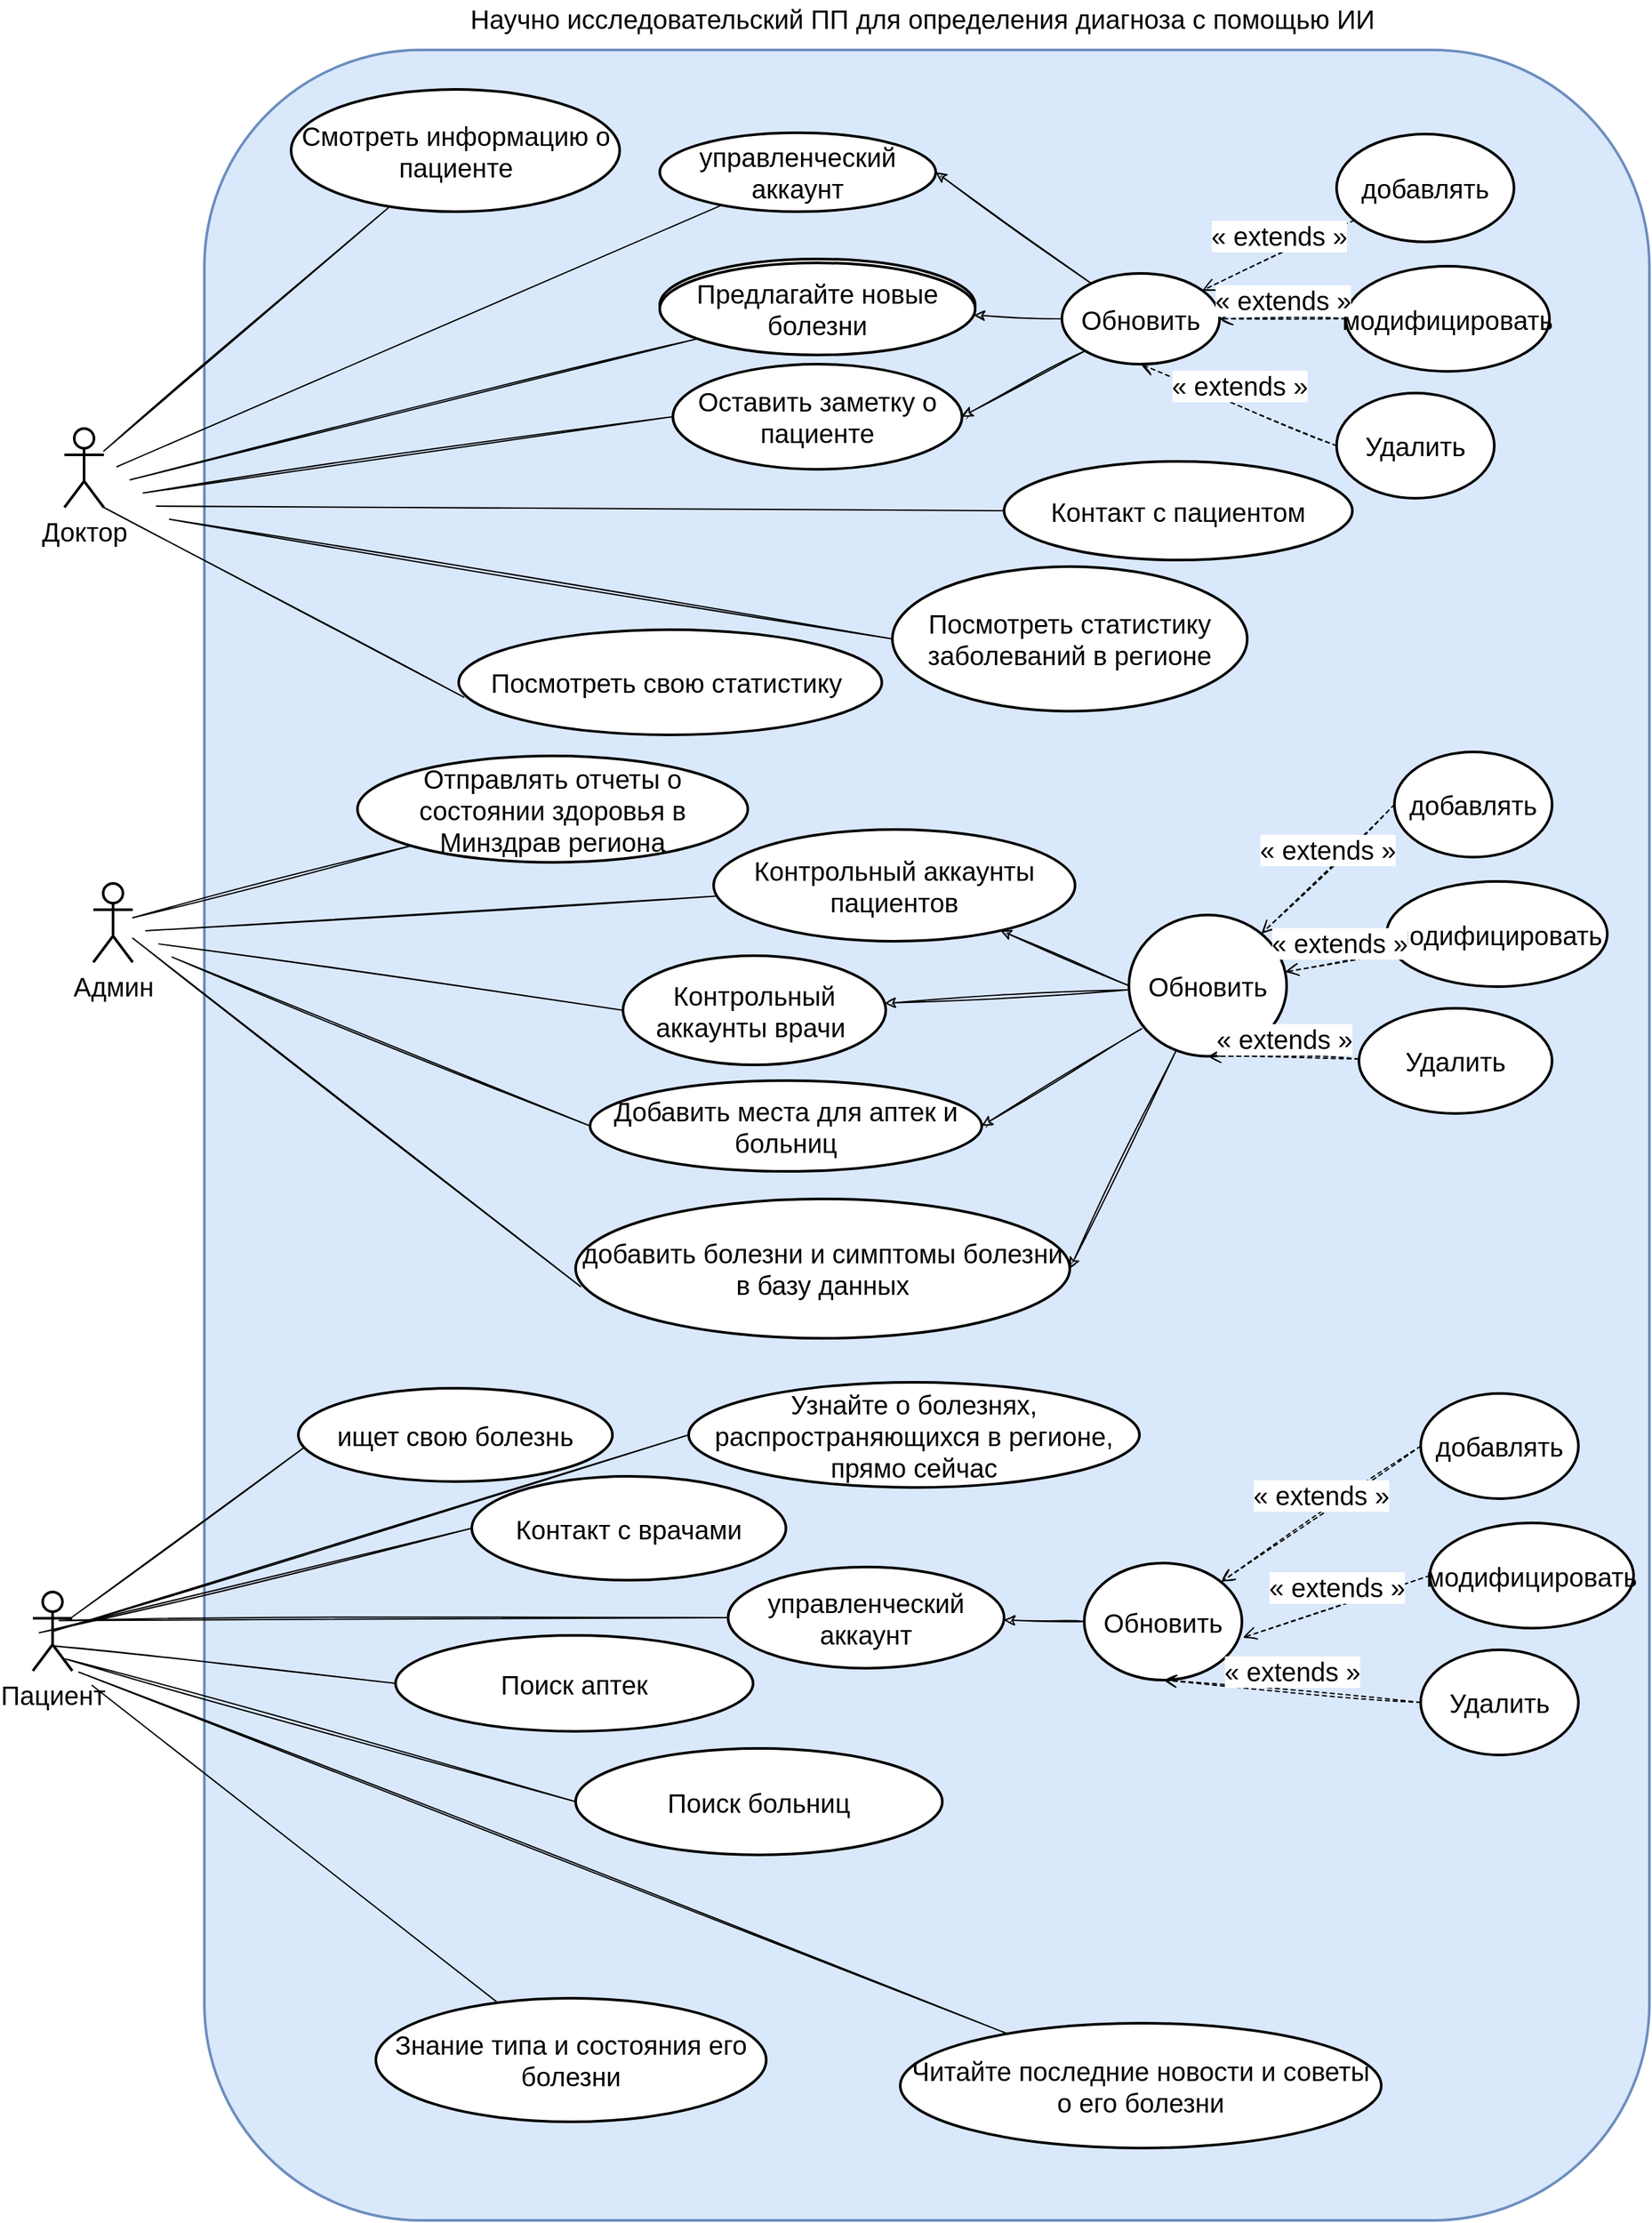 <mxfile version="20.0.1" type="github" pages="4">
  <diagram id="3am3MWbP5PsgSIlDmy36" name="Page-1">
    <mxGraphModel dx="2170" dy="725" grid="0" gridSize="10" guides="1" tooltips="1" connect="1" arrows="1" fold="1" page="0" pageScale="1" pageWidth="827" pageHeight="1169" math="0" shadow="0">
      <root>
        <mxCell id="0" />
        <mxCell id="1" parent="0" />
        <mxCell id="JkIb7CXmYl9X7y8F0MtA-6" value="" style="rounded=1;whiteSpace=wrap;html=1;fontSize=20;strokeColor=#6c8ebf;strokeWidth=2;fillColor=#dae8fc;fontStyle=0" parent="1" vertex="1">
          <mxGeometry x="193.5" y="551" width="1099.5" height="1651" as="geometry" />
        </mxCell>
        <mxCell id="cu5gm9QUt52b1lqdMHIw-3" value="&lt;span style=&quot;font-size: 20px;&quot;&gt;&lt;span style=&quot;font-size: 20px;&quot;&gt;Админ&lt;/span&gt;&lt;/span&gt;" style="shape=umlActor;verticalLabelPosition=bottom;verticalAlign=top;html=1;outlineConnect=0;strokeWidth=2;fontStyle=0;fontSize=20;" parent="1" vertex="1">
          <mxGeometry x="109" y="1185" width="30" height="60" as="geometry" />
        </mxCell>
        <mxCell id="cu5gm9QUt52b1lqdMHIw-4" value="&lt;span style=&quot;font-size: 20px;&quot;&gt;&lt;span style=&quot;font-size: 20px;&quot;&gt;Доктор&lt;/span&gt;&lt;/span&gt;" style="shape=umlActor;verticalLabelPosition=bottom;verticalAlign=top;html=1;outlineConnect=0;strokeWidth=2;fontStyle=0;fontSize=20;" parent="1" vertex="1">
          <mxGeometry x="87" y="839" width="30" height="60" as="geometry" />
        </mxCell>
        <mxCell id="cu5gm9QUt52b1lqdMHIw-7" value="Смотреть информацию о пациенте" style="ellipse;whiteSpace=wrap;html=1;strokeWidth=2;fontStyle=0;fontSize=20;" parent="1" vertex="1">
          <mxGeometry x="259.5" y="581" width="250" height="93" as="geometry" />
        </mxCell>
        <mxCell id="cu5gm9QUt52b1lqdMHIw-8" value="&lt;span style=&quot;font-size: 20px;&quot;&gt;&lt;span style=&quot;font-size: 20px;&quot;&gt;Контакт с пациентом&lt;/span&gt;&lt;/span&gt;" style="ellipse;whiteSpace=wrap;html=1;strokeWidth=2;fontSize=20;fontStyle=0" parent="1" vertex="1">
          <mxGeometry x="802" y="864" width="265" height="75" as="geometry" />
        </mxCell>
        <mxCell id="cu5gm9QUt52b1lqdMHIw-9" value="&lt;span style=&quot;font-size: 20px;&quot;&gt;&lt;span style=&quot;font-size: 20px;&quot;&gt;Посмотреть статистику заболеваний в регионе&lt;/span&gt;&lt;/span&gt;" style="ellipse;whiteSpace=wrap;html=1;strokeWidth=2;fontStyle=0;fontSize=20;" parent="1" vertex="1">
          <mxGeometry x="717" y="944" width="270" height="110" as="geometry" />
        </mxCell>
        <mxCell id="cu5gm9QUt52b1lqdMHIw-10" value="Управление списком студентов" style="ellipse;whiteSpace=wrap;html=1;strokeWidth=2;fontSize=20;fontStyle=0" parent="1" vertex="1">
          <mxGeometry x="540" y="710" width="240" height="70" as="geometry" />
        </mxCell>
        <mxCell id="cu5gm9QUt52b1lqdMHIw-11" value="&lt;span style=&quot;font-size: 20px;&quot;&gt;&lt;span style=&quot;font-size: 20px;&quot;&gt;Контрольный аккаунты врачи&amp;nbsp;&lt;/span&gt;&lt;/span&gt;" style="ellipse;whiteSpace=wrap;html=1;strokeWidth=2;fontSize=20;fontStyle=0" parent="1" vertex="1">
          <mxGeometry x="512" y="1240" width="200" height="83" as="geometry" />
        </mxCell>
        <mxCell id="cu5gm9QUt52b1lqdMHIw-12" value="&lt;span style=&quot;font-size: 20px;&quot;&gt;&lt;span style=&quot;font-size: 20px;&quot;&gt;Отправлять отчеты о состоянии здоровья в Минздрав региона&lt;/span&gt;&lt;/span&gt;" style="ellipse;whiteSpace=wrap;html=1;strokeWidth=2;fontStyle=0;fontSize=20;" parent="1" vertex="1">
          <mxGeometry x="310" y="1088" width="297" height="81" as="geometry" />
        </mxCell>
        <mxCell id="cu5gm9QUt52b1lqdMHIw-13" value="&lt;span style=&quot;font-size: 20px;&quot;&gt;&lt;span style=&quot;font-size: 20px;&quot;&gt;Оставить заметку о пациенте&lt;/span&gt;&lt;/span&gt;" style="ellipse;whiteSpace=wrap;html=1;strokeWidth=2;fontSize=20;fontStyle=0" parent="1" vertex="1">
          <mxGeometry x="550" y="790" width="220" height="80" as="geometry" />
        </mxCell>
        <mxCell id="cu5gm9QUt52b1lqdMHIw-14" value="&lt;span style=&quot;font-size: 20px;&quot;&gt;&lt;span style=&quot;font-size: 20px;&quot;&gt;Контрольный аккаунты пациентов&lt;/span&gt;&lt;/span&gt;" style="ellipse;whiteSpace=wrap;html=1;strokeWidth=2;fontStyle=0;fontSize=20;" parent="1" vertex="1">
          <mxGeometry x="581" y="1144" width="275" height="85" as="geometry" />
        </mxCell>
        <mxCell id="cu5gm9QUt52b1lqdMHIw-25" value="&lt;span style=&quot;font-size: 20px;&quot;&gt;&lt;span style=&quot;font-size: 20px;&quot;&gt;управленческий аккаунт&lt;/span&gt;&lt;/span&gt;" style="ellipse;whiteSpace=wrap;html=1;strokeWidth=2;fontSize=20;fontStyle=0" parent="1" vertex="1">
          <mxGeometry x="540" y="614" width="210" height="60" as="geometry" />
        </mxCell>
        <mxCell id="cu5gm9QUt52b1lqdMHIw-26" value="&lt;span style=&quot;font-size: 20px;&quot;&gt;&lt;span style=&quot;font-size: 20px;&quot;&gt;Предлагайте новые болезни&lt;/span&gt;&lt;/span&gt;" style="ellipse;whiteSpace=wrap;html=1;strokeWidth=2;fontSize=20;fontStyle=0" parent="1" vertex="1">
          <mxGeometry x="540" y="713" width="240" height="70" as="geometry" />
        </mxCell>
        <mxCell id="JkIb7CXmYl9X7y8F0MtA-9" value="&lt;span style=&quot;font-size: 20px;&quot;&gt;&lt;span style=&quot;font-size: 20px;&quot;&gt;Пациент&lt;/span&gt;&lt;/span&gt;" style="shape=umlActor;verticalLabelPosition=bottom;verticalAlign=top;html=1;outlineConnect=0;strokeWidth=2;fontStyle=0;fontSize=20;" parent="1" vertex="1">
          <mxGeometry x="63" y="1724" width="30" height="60" as="geometry" />
        </mxCell>
        <mxCell id="JkIb7CXmYl9X7y8F0MtA-14" value="добавить болезни и симптомы болезни в базу данных" style="ellipse;whiteSpace=wrap;html=1;fontSize=20;strokeColor=#000000;strokeWidth=2;fontStyle=0" parent="1" vertex="1">
          <mxGeometry x="476" y="1425" width="376" height="106" as="geometry" />
        </mxCell>
        <mxCell id="JkIb7CXmYl9X7y8F0MtA-15" value="&lt;span style=&quot;font-size: 20px;&quot;&gt;Добавить места для аптек и больниц&lt;/span&gt;" style="ellipse;whiteSpace=wrap;html=1;fontSize=20;strokeColor=#000000;strokeWidth=2;fontStyle=0" parent="1" vertex="1">
          <mxGeometry x="487" y="1335" width="298" height="69" as="geometry" />
        </mxCell>
        <mxCell id="JkIb7CXmYl9X7y8F0MtA-20" value="&lt;span style=&quot;font-size: 20px;&quot;&gt;ищет свою болезнь&lt;/span&gt;" style="ellipse;whiteSpace=wrap;html=1;fontSize=20;strokeColor=#000000;strokeWidth=2;fontStyle=0" parent="1" vertex="1">
          <mxGeometry x="265" y="1569" width="239" height="71" as="geometry" />
        </mxCell>
        <mxCell id="JkIb7CXmYl9X7y8F0MtA-21" value="&lt;span style=&quot;font-size: 20px;&quot;&gt;Поиск аптек&lt;/span&gt;" style="ellipse;whiteSpace=wrap;html=1;fontSize=20;strokeColor=#000000;strokeWidth=2;fontStyle=0" parent="1" vertex="1">
          <mxGeometry x="339" y="1757" width="272" height="73" as="geometry" />
        </mxCell>
        <mxCell id="JkIb7CXmYl9X7y8F0MtA-22" value="&lt;span style=&quot;font-size: 20px;&quot;&gt;Узнайте о болезнях, распространяющихся в регионе, прямо сейчас&lt;/span&gt;" style="ellipse;whiteSpace=wrap;html=1;fontSize=20;strokeColor=#000000;strokeWidth=2;fontStyle=0" parent="1" vertex="1">
          <mxGeometry x="562" y="1564.5" width="343" height="80" as="geometry" />
        </mxCell>
        <mxCell id="JkIb7CXmYl9X7y8F0MtA-23" value="&lt;span style=&quot;font-size: 20px;&quot;&gt;Контакт с врачами&lt;/span&gt;" style="ellipse;whiteSpace=wrap;html=1;fontSize=20;strokeColor=#000000;strokeWidth=2;fontStyle=0" parent="1" vertex="1">
          <mxGeometry x="397" y="1636" width="239" height="79" as="geometry" />
        </mxCell>
        <mxCell id="JkIb7CXmYl9X7y8F0MtA-24" value="&lt;span style=&quot;font-size: 20px;&quot;&gt;Поиск больниц&lt;/span&gt;" style="ellipse;whiteSpace=wrap;html=1;fontSize=20;strokeColor=#000000;strokeWidth=2;fontStyle=0" parent="1" vertex="1">
          <mxGeometry x="476" y="1843" width="279" height="81" as="geometry" />
        </mxCell>
        <mxCell id="JkIb7CXmYl9X7y8F0MtA-25" value="Знание типа и состояния его болезни" style="ellipse;whiteSpace=wrap;html=1;fontSize=20;strokeColor=#000000;strokeWidth=2;fontStyle=0" parent="1" vertex="1">
          <mxGeometry x="324" y="2033" width="297" height="94" as="geometry" />
        </mxCell>
        <mxCell id="JkIb7CXmYl9X7y8F0MtA-26" value="Читайте последние новости и советы о его болезни" style="ellipse;whiteSpace=wrap;html=1;fontSize=20;strokeColor=#000000;strokeWidth=2;fontStyle=0" parent="1" vertex="1">
          <mxGeometry x="723" y="2052" width="366" height="95" as="geometry" />
        </mxCell>
        <mxCell id="l0MNihK00M1IA3VTCOsr-2" value="Обновить" style="ellipse;whiteSpace=wrap;html=1;fontSize=20;strokeColor=#000000;strokeWidth=2;fontStyle=0" parent="1" vertex="1">
          <mxGeometry x="846" y="721" width="120" height="69" as="geometry" />
        </mxCell>
        <mxCell id="l0MNihK00M1IA3VTCOsr-3" value="добавлять" style="ellipse;whiteSpace=wrap;html=1;fontSize=20;strokeColor=#000000;strokeWidth=2;fontStyle=0" parent="1" vertex="1">
          <mxGeometry x="1055" y="615" width="135" height="82" as="geometry" />
        </mxCell>
        <mxCell id="l0MNihK00M1IA3VTCOsr-4" value="модифицировать" style="ellipse;whiteSpace=wrap;html=1;fontSize=20;strokeColor=#000000;strokeWidth=2;fontStyle=0" parent="1" vertex="1">
          <mxGeometry x="1062" y="715.5" width="155" height="80" as="geometry" />
        </mxCell>
        <mxCell id="l0MNihK00M1IA3VTCOsr-5" value="Удалить" style="ellipse;whiteSpace=wrap;html=1;fontSize=20;strokeColor=#000000;strokeWidth=2;fontStyle=0" parent="1" vertex="1">
          <mxGeometry x="1055" y="812" width="120" height="80" as="geometry" />
        </mxCell>
        <mxCell id="l0MNihK00M1IA3VTCOsr-7" value="" style="endArrow=none;html=1;rounded=0;sketch=1;fontSize=20;strokeColor=#000000;strokeWidth=1;fontStyle=0" parent="1" source="cu5gm9QUt52b1lqdMHIw-4" target="cu5gm9QUt52b1lqdMHIw-7" edge="1">
          <mxGeometry width="50" height="50" relative="1" as="geometry">
            <mxPoint x="295" y="684" as="sourcePoint" />
            <mxPoint x="345" y="634" as="targetPoint" />
          </mxGeometry>
        </mxCell>
        <mxCell id="l0MNihK00M1IA3VTCOsr-8" value="" style="endArrow=classic;html=1;rounded=0;sketch=1;fontSize=20;strokeColor=#000000;strokeWidth=1;entryX=1;entryY=0.5;entryDx=0;entryDy=0;fontStyle=0" parent="1" source="l0MNihK00M1IA3VTCOsr-2" target="cu5gm9QUt52b1lqdMHIw-25" edge="1">
          <mxGeometry width="50" height="50" relative="1" as="geometry">
            <mxPoint x="714" y="804" as="sourcePoint" />
            <mxPoint x="764" y="754" as="targetPoint" />
          </mxGeometry>
        </mxCell>
        <mxCell id="l0MNihK00M1IA3VTCOsr-9" value="« extends »" style="html=1;verticalAlign=bottom;endArrow=open;dashed=1;endSize=8;rounded=0;sketch=1;fontSize=20;strokeColor=#000000;strokeWidth=1;fontStyle=0" parent="1" source="l0MNihK00M1IA3VTCOsr-3" target="l0MNihK00M1IA3VTCOsr-2" edge="1">
          <mxGeometry relative="1" as="geometry">
            <mxPoint x="779" y="779" as="sourcePoint" />
            <mxPoint x="699" y="779" as="targetPoint" />
            <Array as="points" />
          </mxGeometry>
        </mxCell>
        <mxCell id="l0MNihK00M1IA3VTCOsr-12" value="« extends »" style="html=1;verticalAlign=bottom;endArrow=open;dashed=1;endSize=8;rounded=0;sketch=1;fontSize=20;strokeColor=#000000;strokeWidth=1;exitX=0;exitY=0.5;exitDx=0;exitDy=0;fontStyle=0" parent="1" source="l0MNihK00M1IA3VTCOsr-4" target="l0MNihK00M1IA3VTCOsr-2" edge="1">
          <mxGeometry relative="1" as="geometry">
            <mxPoint x="1075.928" y="690.016" as="sourcePoint" />
            <mxPoint x="962.624" y="743.785" as="targetPoint" />
            <Array as="points" />
          </mxGeometry>
        </mxCell>
        <mxCell id="l0MNihK00M1IA3VTCOsr-13" value="« extends »" style="html=1;verticalAlign=bottom;endArrow=open;dashed=1;endSize=8;rounded=0;sketch=1;fontSize=20;strokeColor=#000000;strokeWidth=1;exitX=0;exitY=0.5;exitDx=0;exitDy=0;entryX=0.5;entryY=1;entryDx=0;entryDy=0;fontStyle=0" parent="1" source="l0MNihK00M1IA3VTCOsr-5" target="l0MNihK00M1IA3VTCOsr-2" edge="1">
          <mxGeometry relative="1" as="geometry">
            <mxPoint x="1085.928" y="700.016" as="sourcePoint" />
            <mxPoint x="972.624" y="753.785" as="targetPoint" />
            <Array as="points" />
          </mxGeometry>
        </mxCell>
        <mxCell id="l0MNihK00M1IA3VTCOsr-14" value="" style="endArrow=classic;html=1;rounded=0;sketch=1;fontSize=20;strokeColor=#000000;strokeWidth=1;exitX=0;exitY=0.5;exitDx=0;exitDy=0;fontStyle=0" parent="1" source="l0MNihK00M1IA3VTCOsr-2" target="cu5gm9QUt52b1lqdMHIw-26" edge="1">
          <mxGeometry width="50" height="50" relative="1" as="geometry">
            <mxPoint x="879.413" y="738.156" as="sourcePoint" />
            <mxPoint x="780" y="664" as="targetPoint" />
          </mxGeometry>
        </mxCell>
        <mxCell id="l0MNihK00M1IA3VTCOsr-15" value="" style="endArrow=classic;html=1;rounded=0;sketch=1;fontSize=20;strokeColor=#000000;strokeWidth=1;entryX=1;entryY=0.5;entryDx=0;entryDy=0;exitX=0;exitY=1;exitDx=0;exitDy=0;fontStyle=0" parent="1" source="l0MNihK00M1IA3VTCOsr-2" target="cu5gm9QUt52b1lqdMHIw-13" edge="1">
          <mxGeometry width="50" height="50" relative="1" as="geometry">
            <mxPoint x="889.413" y="748.156" as="sourcePoint" />
            <mxPoint x="789.521" y="751.875" as="targetPoint" />
          </mxGeometry>
        </mxCell>
        <mxCell id="l0MNihK00M1IA3VTCOsr-16" value="" style="endArrow=none;html=1;rounded=0;sketch=1;fontSize=20;strokeColor=#000000;strokeWidth=1;fontStyle=0" parent="1" target="cu5gm9QUt52b1lqdMHIw-25" edge="1">
          <mxGeometry width="50" height="50" relative="1" as="geometry">
            <mxPoint x="127.0" y="868.017" as="sourcePoint" />
            <mxPoint x="409.818" y="660.946" as="targetPoint" />
          </mxGeometry>
        </mxCell>
        <mxCell id="l0MNihK00M1IA3VTCOsr-17" value="" style="endArrow=none;html=1;rounded=0;sketch=1;fontSize=20;strokeColor=#000000;strokeWidth=1;fontStyle=0" parent="1" target="cu5gm9QUt52b1lqdMHIw-26" edge="1">
          <mxGeometry width="50" height="50" relative="1" as="geometry">
            <mxPoint x="137.0" y="878.017" as="sourcePoint" />
            <mxPoint x="613.592" y="688.335" as="targetPoint" />
          </mxGeometry>
        </mxCell>
        <mxCell id="l0MNihK00M1IA3VTCOsr-18" value="" style="endArrow=none;html=1;rounded=0;sketch=1;fontSize=20;strokeColor=#000000;strokeWidth=1;entryX=0;entryY=0.5;entryDx=0;entryDy=0;fontStyle=0" parent="1" target="cu5gm9QUt52b1lqdMHIw-13" edge="1">
          <mxGeometry width="50" height="50" relative="1" as="geometry">
            <mxPoint x="147.0" y="888.017" as="sourcePoint" />
            <mxPoint x="579.52" y="777.991" as="targetPoint" />
          </mxGeometry>
        </mxCell>
        <mxCell id="l0MNihK00M1IA3VTCOsr-19" value="" style="endArrow=none;html=1;rounded=0;sketch=1;fontSize=20;strokeColor=#000000;strokeWidth=1;entryX=0;entryY=0.5;entryDx=0;entryDy=0;fontStyle=0" parent="1" target="cu5gm9QUt52b1lqdMHIw-8" edge="1">
          <mxGeometry width="50" height="50" relative="1" as="geometry">
            <mxPoint x="157.0" y="898.017" as="sourcePoint" />
            <mxPoint x="560" y="840.0" as="targetPoint" />
          </mxGeometry>
        </mxCell>
        <mxCell id="l0MNihK00M1IA3VTCOsr-20" value="" style="endArrow=none;html=1;rounded=0;sketch=1;fontSize=20;strokeColor=#000000;strokeWidth=1;entryX=0;entryY=0.5;entryDx=0;entryDy=0;fontStyle=0" parent="1" target="cu5gm9QUt52b1lqdMHIw-9" edge="1">
          <mxGeometry width="50" height="50" relative="1" as="geometry">
            <mxPoint x="167.0" y="908.017" as="sourcePoint" />
            <mxPoint x="560" y="925.0" as="targetPoint" />
          </mxGeometry>
        </mxCell>
        <mxCell id="l0MNihK00M1IA3VTCOsr-21" value="Научно исследовательский ПП для определения диагноза с помощью ИИ" style="text;align=center;fontStyle=0;verticalAlign=middle;spacingLeft=3;spacingRight=3;strokeColor=none;rotatable=0;points=[[0,0.5],[1,0.5]];portConstraint=eastwest;fontSize=20;" parent="1" vertex="1">
          <mxGeometry x="700" y="513" width="80" height="26" as="geometry" />
        </mxCell>
        <mxCell id="l0MNihK00M1IA3VTCOsr-30" value="Обновить" style="ellipse;whiteSpace=wrap;html=1;fontSize=20;strokeColor=#000000;strokeWidth=2;fontStyle=0" parent="1" vertex="1">
          <mxGeometry x="897" y="1209" width="120" height="107.5" as="geometry" />
        </mxCell>
        <mxCell id="l0MNihK00M1IA3VTCOsr-31" value="добавлять" style="ellipse;whiteSpace=wrap;html=1;fontSize=20;strokeColor=#000000;strokeWidth=2;fontStyle=0" parent="1" vertex="1">
          <mxGeometry x="1099" y="1085" width="120" height="80" as="geometry" />
        </mxCell>
        <mxCell id="l0MNihK00M1IA3VTCOsr-32" value="модифицировать" style="ellipse;whiteSpace=wrap;html=1;fontSize=20;strokeColor=#000000;strokeWidth=2;fontStyle=0" parent="1" vertex="1">
          <mxGeometry x="1093" y="1183.5" width="168" height="80" as="geometry" />
        </mxCell>
        <mxCell id="l0MNihK00M1IA3VTCOsr-33" value="Удалить" style="ellipse;whiteSpace=wrap;html=1;fontSize=20;strokeColor=#000000;strokeWidth=2;fontStyle=0" parent="1" vertex="1">
          <mxGeometry x="1072" y="1280" width="147" height="80" as="geometry" />
        </mxCell>
        <mxCell id="l0MNihK00M1IA3VTCOsr-34" value="« extends »" style="html=1;verticalAlign=bottom;endArrow=open;dashed=1;endSize=8;rounded=0;sketch=1;fontSize=20;strokeColor=#000000;strokeWidth=1;exitX=0;exitY=0.5;exitDx=0;exitDy=0;fontStyle=0" parent="1" source="l0MNihK00M1IA3VTCOsr-31" target="l0MNihK00M1IA3VTCOsr-30" edge="1">
          <mxGeometry relative="1" as="geometry">
            <mxPoint x="1075.997" y="690.081" as="sourcePoint" />
            <mxPoint x="962.498" y="743.696" as="targetPoint" />
            <Array as="points" />
          </mxGeometry>
        </mxCell>
        <mxCell id="l0MNihK00M1IA3VTCOsr-35" value="« extends »" style="html=1;verticalAlign=bottom;endArrow=open;dashed=1;endSize=8;rounded=0;sketch=1;fontSize=20;strokeColor=#000000;strokeWidth=1;fontStyle=0" parent="1" source="l0MNihK00M1IA3VTCOsr-32" target="l0MNihK00M1IA3VTCOsr-30" edge="1">
          <mxGeometry relative="1" as="geometry">
            <mxPoint x="1109" y="1135" as="sourcePoint" />
            <mxPoint x="1030.26" y="1197.086" as="targetPoint" />
            <Array as="points" />
          </mxGeometry>
        </mxCell>
        <mxCell id="l0MNihK00M1IA3VTCOsr-36" value="« extends »" style="html=1;verticalAlign=bottom;endArrow=open;dashed=1;endSize=8;rounded=0;sketch=1;fontSize=20;strokeColor=#000000;strokeWidth=1;entryX=0.5;entryY=1;entryDx=0;entryDy=0;fontStyle=0" parent="1" source="l0MNihK00M1IA3VTCOsr-33" target="l0MNihK00M1IA3VTCOsr-30" edge="1">
          <mxGeometry relative="1" as="geometry">
            <mxPoint x="1116.264" y="1230.199" as="sourcePoint" />
            <mxPoint x="1054.843" y="1227.493" as="targetPoint" />
            <Array as="points" />
          </mxGeometry>
        </mxCell>
        <mxCell id="l0MNihK00M1IA3VTCOsr-37" value="" style="endArrow=classic;html=1;rounded=0;sketch=1;fontSize=20;strokeColor=#000000;strokeWidth=1;exitX=0;exitY=0.5;exitDx=0;exitDy=0;fontStyle=0" parent="1" source="l0MNihK00M1IA3VTCOsr-30" target="cu5gm9QUt52b1lqdMHIw-14" edge="1">
          <mxGeometry width="50" height="50" relative="1" as="geometry">
            <mxPoint x="929.427" y="1155.15" as="sourcePoint" />
            <mxPoint x="830" y="1081" as="targetPoint" />
          </mxGeometry>
        </mxCell>
        <mxCell id="l0MNihK00M1IA3VTCOsr-38" value="" style="endArrow=classic;html=1;rounded=0;sketch=1;fontSize=20;strokeColor=#000000;strokeWidth=1;fontStyle=0" parent="1" source="l0MNihK00M1IA3VTCOsr-30" target="cu5gm9QUt52b1lqdMHIw-11" edge="1">
          <mxGeometry width="50" height="50" relative="1" as="geometry">
            <mxPoint x="935.0" y="1225.0" as="sourcePoint" />
            <mxPoint x="842.548" y="1208.551" as="targetPoint" />
          </mxGeometry>
        </mxCell>
        <mxCell id="l0MNihK00M1IA3VTCOsr-39" value="" style="endArrow=classic;html=1;rounded=0;sketch=1;fontSize=20;strokeColor=#000000;strokeWidth=1;exitX=0.08;exitY=0.805;exitDx=0;exitDy=0;entryX=1;entryY=0.5;entryDx=0;entryDy=0;exitPerimeter=0;fontStyle=0" parent="1" source="l0MNihK00M1IA3VTCOsr-30" target="JkIb7CXmYl9X7y8F0MtA-15" edge="1">
          <mxGeometry width="50" height="50" relative="1" as="geometry">
            <mxPoint x="945.0" y="1235.0" as="sourcePoint" />
            <mxPoint x="806.281" y="1250.0" as="targetPoint" />
          </mxGeometry>
        </mxCell>
        <mxCell id="l0MNihK00M1IA3VTCOsr-40" value="" style="endArrow=classic;html=1;rounded=0;sketch=1;fontSize=20;strokeColor=#000000;strokeWidth=1;entryX=1;entryY=0.5;entryDx=0;entryDy=0;fontStyle=0" parent="1" source="l0MNihK00M1IA3VTCOsr-30" target="JkIb7CXmYl9X7y8F0MtA-14" edge="1">
          <mxGeometry width="50" height="50" relative="1" as="geometry">
            <mxPoint x="955.0" y="1245.0" as="sourcePoint" />
            <mxPoint x="802.0" y="1327" as="targetPoint" />
          </mxGeometry>
        </mxCell>
        <mxCell id="l0MNihK00M1IA3VTCOsr-41" value="" style="endArrow=none;html=1;rounded=0;sketch=1;fontSize=20;strokeColor=#000000;strokeWidth=1;fontStyle=0" parent="1" source="cu5gm9QUt52b1lqdMHIw-3" target="cu5gm9QUt52b1lqdMHIw-12" edge="1">
          <mxGeometry width="50" height="50" relative="1" as="geometry">
            <mxPoint x="167.0" y="908.017" as="sourcePoint" />
            <mxPoint x="866" y="952" as="targetPoint" />
          </mxGeometry>
        </mxCell>
        <mxCell id="l0MNihK00M1IA3VTCOsr-42" value="" style="endArrow=none;html=1;rounded=0;sketch=1;fontSize=20;strokeColor=#000000;strokeWidth=1;fontStyle=0" parent="1" target="cu5gm9QUt52b1lqdMHIw-14" edge="1">
          <mxGeometry width="50" height="50" relative="1" as="geometry">
            <mxPoint x="149" y="1221.055" as="sourcePoint" />
            <mxPoint x="351.225" y="1167.877" as="targetPoint" />
          </mxGeometry>
        </mxCell>
        <mxCell id="l0MNihK00M1IA3VTCOsr-43" value="" style="endArrow=none;html=1;rounded=0;sketch=1;fontSize=20;strokeColor=#000000;strokeWidth=1;entryX=0;entryY=0.5;entryDx=0;entryDy=0;fontStyle=0" parent="1" target="cu5gm9QUt52b1lqdMHIw-11" edge="1">
          <mxGeometry width="50" height="50" relative="1" as="geometry">
            <mxPoint x="159" y="1231.055" as="sourcePoint" />
            <mxPoint x="596.234" y="1198.565" as="targetPoint" />
          </mxGeometry>
        </mxCell>
        <mxCell id="l0MNihK00M1IA3VTCOsr-44" value="" style="endArrow=none;html=1;rounded=0;sketch=1;fontSize=20;strokeColor=#000000;strokeWidth=1;entryX=0;entryY=0.5;entryDx=0;entryDy=0;fontStyle=0" parent="1" target="JkIb7CXmYl9X7y8F0MtA-15" edge="1">
          <mxGeometry width="50" height="50" relative="1" as="geometry">
            <mxPoint x="169" y="1241.055" as="sourcePoint" />
            <mxPoint x="612" y="1260" as="targetPoint" />
          </mxGeometry>
        </mxCell>
        <mxCell id="l0MNihK00M1IA3VTCOsr-45" value="" style="endArrow=none;html=1;rounded=0;sketch=1;fontSize=20;strokeColor=#000000;strokeWidth=1;entryX=0.01;entryY=0.629;entryDx=0;entryDy=0;entryPerimeter=0;fontStyle=0" parent="1" source="cu5gm9QUt52b1lqdMHIw-3" target="JkIb7CXmYl9X7y8F0MtA-14" edge="1">
          <mxGeometry width="50" height="50" relative="1" as="geometry">
            <mxPoint x="179" y="1251.055" as="sourcePoint" />
            <mxPoint x="504.0" y="1327" as="targetPoint" />
          </mxGeometry>
        </mxCell>
        <mxCell id="l0MNihK00M1IA3VTCOsr-46" value="&lt;span style=&quot;font-size: 20px;&quot;&gt;&lt;span style=&quot;font-size: 20px;&quot;&gt;управленческий аккаунт&lt;/span&gt;&lt;/span&gt;" style="ellipse;whiteSpace=wrap;html=1;strokeWidth=2;fontSize=20;fontStyle=0" parent="1" vertex="1">
          <mxGeometry x="592" y="1705" width="210" height="77" as="geometry" />
        </mxCell>
        <mxCell id="l0MNihK00M1IA3VTCOsr-47" value="Обновить" style="ellipse;whiteSpace=wrap;html=1;fontSize=20;strokeColor=#000000;strokeWidth=2;fontStyle=0" parent="1" vertex="1">
          <mxGeometry x="863" y="1702" width="120" height="89" as="geometry" />
        </mxCell>
        <mxCell id="l0MNihK00M1IA3VTCOsr-48" value="добавлять" style="ellipse;whiteSpace=wrap;html=1;fontSize=20;strokeColor=#000000;strokeWidth=2;fontStyle=0" parent="1" vertex="1">
          <mxGeometry x="1119" y="1573" width="120" height="80" as="geometry" />
        </mxCell>
        <mxCell id="l0MNihK00M1IA3VTCOsr-49" value="модифицировать" style="ellipse;whiteSpace=wrap;html=1;fontSize=20;strokeColor=#000000;strokeWidth=2;fontStyle=0" parent="1" vertex="1">
          <mxGeometry x="1126" y="1671.5" width="155" height="80" as="geometry" />
        </mxCell>
        <mxCell id="l0MNihK00M1IA3VTCOsr-50" value="Удалить" style="ellipse;whiteSpace=wrap;html=1;fontSize=20;strokeColor=#000000;strokeWidth=2;fontStyle=0" parent="1" vertex="1">
          <mxGeometry x="1119" y="1768" width="120" height="80" as="geometry" />
        </mxCell>
        <mxCell id="l0MNihK00M1IA3VTCOsr-51" value="" style="endArrow=none;html=1;rounded=0;sketch=1;fontSize=20;strokeColor=#000000;strokeWidth=1;entryX=0.02;entryY=0.631;entryDx=0;entryDy=0;entryPerimeter=0;fontStyle=0" parent="1" source="JkIb7CXmYl9X7y8F0MtA-9" target="JkIb7CXmYl9X7y8F0MtA-20" edge="1">
          <mxGeometry width="50" height="50" relative="1" as="geometry">
            <mxPoint x="149" y="1233.561" as="sourcePoint" />
            <mxPoint x="493.76" y="1430.32" as="targetPoint" />
          </mxGeometry>
        </mxCell>
        <mxCell id="l0MNihK00M1IA3VTCOsr-52" value="" style="endArrow=none;html=1;rounded=0;sketch=1;fontSize=20;strokeColor=#000000;strokeWidth=1;entryX=0;entryY=0.5;entryDx=0;entryDy=0;fontStyle=0" parent="1" target="l0MNihK00M1IA3VTCOsr-46" edge="1">
          <mxGeometry width="50" height="50" relative="1" as="geometry">
            <mxPoint x="83" y="1745.707" as="sourcePoint" />
            <mxPoint x="279.78" y="1623.801" as="targetPoint" />
          </mxGeometry>
        </mxCell>
        <mxCell id="l0MNihK00M1IA3VTCOsr-53" value="" style="endArrow=none;html=1;rounded=0;sketch=1;fontSize=20;strokeColor=#000000;strokeWidth=1;entryX=0;entryY=0.5;entryDx=0;entryDy=0;exitX=0.5;exitY=0.5;exitDx=0;exitDy=0;exitPerimeter=0;fontStyle=0" parent="1" source="JkIb7CXmYl9X7y8F0MtA-9" target="JkIb7CXmYl9X7y8F0MtA-22" edge="1">
          <mxGeometry width="50" height="50" relative="1" as="geometry">
            <mxPoint x="93" y="1755.707" as="sourcePoint" />
            <mxPoint x="743.0" y="1748" as="targetPoint" />
          </mxGeometry>
        </mxCell>
        <mxCell id="l0MNihK00M1IA3VTCOsr-54" value="" style="endArrow=none;html=1;rounded=0;sketch=1;fontSize=20;strokeColor=#000000;strokeWidth=1;entryX=0;entryY=0.5;entryDx=0;entryDy=0;exitX=0.5;exitY=0.5;exitDx=0;exitDy=0;exitPerimeter=0;fontStyle=0" parent="1" target="JkIb7CXmYl9X7y8F0MtA-23" edge="1">
          <mxGeometry width="50" height="50" relative="1" as="geometry">
            <mxPoint x="68" y="1755" as="sourcePoint" />
            <mxPoint x="572.0" y="1614.5" as="targetPoint" />
          </mxGeometry>
        </mxCell>
        <mxCell id="l0MNihK00M1IA3VTCOsr-55" value="" style="endArrow=none;html=1;rounded=0;sketch=1;fontSize=20;strokeColor=#000000;strokeWidth=1;entryX=0;entryY=0.5;entryDx=0;entryDy=0;exitX=0.5;exitY=0.5;exitDx=0;exitDy=0;exitPerimeter=0;fontStyle=0" parent="1" target="JkIb7CXmYl9X7y8F0MtA-21" edge="1">
          <mxGeometry width="50" height="50" relative="1" as="geometry">
            <mxPoint x="78" y="1765" as="sourcePoint" />
            <mxPoint x="407.0" y="1695.5" as="targetPoint" />
          </mxGeometry>
        </mxCell>
        <mxCell id="l0MNihK00M1IA3VTCOsr-56" value="" style="endArrow=none;html=1;rounded=0;sketch=1;fontSize=20;strokeColor=#000000;strokeWidth=1;exitX=0.5;exitY=0.5;exitDx=0;exitDy=0;exitPerimeter=0;entryX=0;entryY=0.5;entryDx=0;entryDy=0;fontStyle=0" parent="1" target="JkIb7CXmYl9X7y8F0MtA-24" edge="1">
          <mxGeometry width="50" height="50" relative="1" as="geometry">
            <mxPoint x="88" y="1775" as="sourcePoint" />
            <mxPoint x="508.0" y="1821" as="targetPoint" />
          </mxGeometry>
        </mxCell>
        <mxCell id="l0MNihK00M1IA3VTCOsr-57" value="" style="endArrow=none;html=1;rounded=0;sketch=1;fontSize=20;strokeColor=#000000;strokeWidth=1;exitX=0.5;exitY=0.5;exitDx=0;exitDy=0;exitPerimeter=0;fontStyle=0" parent="1" target="JkIb7CXmYl9X7y8F0MtA-26" edge="1">
          <mxGeometry width="50" height="50" relative="1" as="geometry">
            <mxPoint x="98" y="1785" as="sourcePoint" />
            <mxPoint x="679.0" y="1886" as="targetPoint" />
          </mxGeometry>
        </mxCell>
        <mxCell id="l0MNihK00M1IA3VTCOsr-58" value="" style="endArrow=none;html=1;rounded=0;sketch=1;fontSize=20;strokeColor=#000000;strokeWidth=1;exitX=0.5;exitY=0.5;exitDx=0;exitDy=0;exitPerimeter=0;fontStyle=0" parent="1" target="JkIb7CXmYl9X7y8F0MtA-25" edge="1">
          <mxGeometry width="50" height="50" relative="1" as="geometry">
            <mxPoint x="108" y="1795" as="sourcePoint" />
            <mxPoint x="738.446" y="1986.127" as="targetPoint" />
          </mxGeometry>
        </mxCell>
        <mxCell id="l0MNihK00M1IA3VTCOsr-59" value="" style="endArrow=classic;html=1;rounded=0;sketch=1;fontSize=20;strokeColor=#000000;strokeWidth=1;exitX=0;exitY=0.5;exitDx=0;exitDy=0;fontStyle=0" parent="1" source="l0MNihK00M1IA3VTCOsr-47" target="l0MNihK00M1IA3VTCOsr-46" edge="1">
          <mxGeometry width="50" height="50" relative="1" as="geometry">
            <mxPoint x="973.694" y="1257.252" as="sourcePoint" />
            <mxPoint x="866.0" y="1420" as="targetPoint" />
          </mxGeometry>
        </mxCell>
        <mxCell id="l0MNihK00M1IA3VTCOsr-60" value="« extends »" style="html=1;verticalAlign=bottom;endArrow=open;dashed=1;endSize=8;rounded=0;sketch=1;fontSize=20;strokeColor=#000000;strokeWidth=1;exitX=0;exitY=0.5;exitDx=0;exitDy=0;fontStyle=0" parent="1" source="l0MNihK00M1IA3VTCOsr-48" target="l0MNihK00M1IA3VTCOsr-47" edge="1">
          <mxGeometry relative="1" as="geometry">
            <mxPoint x="1117.597" y="1309.369" as="sourcePoint" />
            <mxPoint x="995.0" y="1259.5" as="targetPoint" />
            <Array as="points" />
          </mxGeometry>
        </mxCell>
        <mxCell id="l0MNihK00M1IA3VTCOsr-61" value="« extends »" style="html=1;verticalAlign=bottom;endArrow=open;dashed=1;endSize=8;rounded=0;sketch=1;fontSize=20;strokeColor=#000000;strokeWidth=1;exitX=0;exitY=0.5;exitDx=0;exitDy=0;entryX=1.006;entryY=0.637;entryDx=0;entryDy=0;entryPerimeter=0;fontStyle=0" parent="1" source="l0MNihK00M1IA3VTCOsr-49" target="l0MNihK00M1IA3VTCOsr-47" edge="1">
          <mxGeometry relative="1" as="geometry">
            <mxPoint x="1129.0" y="1623" as="sourcePoint" />
            <mxPoint x="1034.575" y="1694.151" as="targetPoint" />
            <Array as="points" />
          </mxGeometry>
        </mxCell>
        <mxCell id="l0MNihK00M1IA3VTCOsr-62" value="« extends »" style="html=1;verticalAlign=bottom;endArrow=open;dashed=1;endSize=8;rounded=0;sketch=1;fontSize=20;strokeColor=#000000;strokeWidth=1;exitX=0;exitY=0.5;exitDx=0;exitDy=0;entryX=0.5;entryY=1;entryDx=0;entryDy=0;fontStyle=0" parent="1" source="l0MNihK00M1IA3VTCOsr-50" target="l0MNihK00M1IA3VTCOsr-47" edge="1">
          <mxGeometry relative="1" as="geometry">
            <mxPoint x="1136" y="1721.5" as="sourcePoint" />
            <mxPoint x="1044.575" y="1704.151" as="targetPoint" />
            <Array as="points" />
          </mxGeometry>
        </mxCell>
        <mxCell id="xo7TQ_qvnP5djM1iDkYM-1" value="&lt;span style=&quot;font-size: 20px;&quot;&gt;&lt;span style=&quot;font-size: 20px;&quot;&gt;Посмотреть свою статистику&amp;nbsp;&lt;/span&gt;&lt;/span&gt;" style="ellipse;whiteSpace=wrap;html=1;strokeWidth=2;fontStyle=0;fontSize=20;" parent="1" vertex="1">
          <mxGeometry x="387" y="992" width="322" height="80" as="geometry" />
        </mxCell>
        <mxCell id="xo7TQ_qvnP5djM1iDkYM-2" value="" style="endArrow=none;html=1;rounded=0;sketch=1;fontSize=20;strokeColor=#000000;strokeWidth=1;entryX=0.012;entryY=0.642;entryDx=0;entryDy=0;entryPerimeter=0;exitX=1;exitY=1;exitDx=0;exitDy=0;exitPerimeter=0;fontStyle=0" parent="1" source="cu5gm9QUt52b1lqdMHIw-4" target="xo7TQ_qvnP5djM1iDkYM-1" edge="1">
          <mxGeometry width="50" height="50" relative="1" as="geometry">
            <mxPoint x="177" y="918.017" as="sourcePoint" />
            <mxPoint x="971.0" y="1014.0" as="targetPoint" />
          </mxGeometry>
        </mxCell>
      </root>
    </mxGraphModel>
  </diagram>
  <diagram id="sA5qALhH-WjZBngkNInu" name="Page-2">
    <mxGraphModel dx="1021" dy="1698" grid="0" gridSize="10" guides="1" tooltips="1" connect="1" arrows="1" fold="1" page="1" pageScale="1" pageWidth="827" pageHeight="1169" math="0" shadow="0">
      <root>
        <mxCell id="GWPmTN5CwfsV_2RFxvjX-0" />
        <mxCell id="GWPmTN5CwfsV_2RFxvjX-1" parent="GWPmTN5CwfsV_2RFxvjX-0" />
        <mxCell id="Zo67queinTyvsY4LAaOX-0" value="" style="rounded=0;whiteSpace=wrap;html=1;fontSize=14;strokeColor=#6c8ebf;strokeWidth=2;fillColor=#dae8fc;" parent="GWPmTN5CwfsV_2RFxvjX-1" vertex="1">
          <mxGeometry x="25" width="902" height="702" as="geometry" />
        </mxCell>
        <mxCell id="Zo67queinTyvsY4LAaOX-53" value="USER" style="swimlane;fontStyle=1;childLayout=stackLayout;horizontal=1;startSize=30;horizontalStack=0;resizeParent=1;resizeParentMax=0;resizeLast=0;collapsible=1;marginBottom=0;fontSize=14;strokeColor=#000000;strokeWidth=2;align=center;" parent="GWPmTN5CwfsV_2RFxvjX-1" vertex="1">
          <mxGeometry x="423" y="64" width="166" height="480" as="geometry" />
        </mxCell>
        <mxCell id="Zo67queinTyvsY4LAaOX-54" value="ID User" style="text;strokeColor=none;fillColor=none;align=left;verticalAlign=middle;spacingLeft=4;spacingRight=4;overflow=hidden;points=[[0,0.5],[1,0.5]];portConstraint=eastwest;rotatable=0;fontSize=14;fontStyle=1" parent="Zo67queinTyvsY4LAaOX-53" vertex="1">
          <mxGeometry y="30" width="166" height="30" as="geometry" />
        </mxCell>
        <mxCell id="Zo67queinTyvsY4LAaOX-55" value="name " style="text;strokeColor=none;fillColor=none;align=left;verticalAlign=middle;spacingLeft=4;spacingRight=4;overflow=hidden;points=[[0,0.5],[1,0.5]];portConstraint=eastwest;rotatable=0;fontSize=14;fontStyle=1" parent="Zo67queinTyvsY4LAaOX-53" vertex="1">
          <mxGeometry y="60" width="166" height="30" as="geometry" />
        </mxCell>
        <mxCell id="Zo67queinTyvsY4LAaOX-57" value="Date of birth " style="text;strokeColor=none;fillColor=none;align=left;verticalAlign=middle;spacingLeft=4;spacingRight=4;overflow=hidden;points=[[0,0.5],[1,0.5]];portConstraint=eastwest;rotatable=0;fontSize=14;fontStyle=1" parent="Zo67queinTyvsY4LAaOX-53" vertex="1">
          <mxGeometry y="90" width="166" height="30" as="geometry" />
        </mxCell>
        <mxCell id="Zo67queinTyvsY4LAaOX-61" value="specialty " style="text;strokeColor=none;fillColor=none;align=left;verticalAlign=middle;spacingLeft=4;spacingRight=4;overflow=hidden;points=[[0,0.5],[1,0.5]];portConstraint=eastwest;rotatable=0;fontSize=14;fontStyle=1" parent="Zo67queinTyvsY4LAaOX-53" vertex="1">
          <mxGeometry y="120" width="166" height="30" as="geometry" />
        </mxCell>
        <mxCell id="Zo67queinTyvsY4LAaOX-62" value="phone " style="text;strokeColor=none;fillColor=none;align=left;verticalAlign=middle;spacingLeft=4;spacingRight=4;overflow=hidden;points=[[0,0.5],[1,0.5]];portConstraint=eastwest;rotatable=0;fontSize=14;fontStyle=1" parent="Zo67queinTyvsY4LAaOX-53" vertex="1">
          <mxGeometry y="150" width="166" height="30" as="geometry" />
        </mxCell>
        <mxCell id="Zo67queinTyvsY4LAaOX-58" value="Email " style="text;strokeColor=none;fillColor=none;align=left;verticalAlign=middle;spacingLeft=4;spacingRight=4;overflow=hidden;points=[[0,0.5],[1,0.5]];portConstraint=eastwest;rotatable=0;fontSize=14;fontStyle=1" parent="Zo67queinTyvsY4LAaOX-53" vertex="1">
          <mxGeometry y="180" width="166" height="30" as="geometry" />
        </mxCell>
        <mxCell id="Zo67queinTyvsY4LAaOX-59" value="Password " style="text;strokeColor=none;fillColor=none;align=left;verticalAlign=middle;spacingLeft=4;spacingRight=4;overflow=hidden;points=[[0,0.5],[1,0.5]];portConstraint=eastwest;rotatable=0;fontSize=14;fontStyle=1" parent="Zo67queinTyvsY4LAaOX-53" vertex="1">
          <mxGeometry y="210" width="166" height="30" as="geometry" />
        </mxCell>
        <mxCell id="Zo67queinTyvsY4LAaOX-60" value="Address " style="text;strokeColor=none;fillColor=none;align=left;verticalAlign=middle;spacingLeft=4;spacingRight=4;overflow=hidden;points=[[0,0.5],[1,0.5]];portConstraint=eastwest;rotatable=0;fontSize=14;fontStyle=1" parent="Zo67queinTyvsY4LAaOX-53" vertex="1">
          <mxGeometry y="240" width="166" height="30" as="geometry" />
        </mxCell>
        <mxCell id="AHzOt2kERd6M581VtSwq-2" value="Awards " style="text;strokeColor=none;fillColor=none;align=left;verticalAlign=middle;spacingLeft=4;spacingRight=4;overflow=hidden;points=[[0,0.5],[1,0.5]];portConstraint=eastwest;rotatable=0;fontSize=14;fontStyle=1" parent="Zo67queinTyvsY4LAaOX-53" vertex="1">
          <mxGeometry y="270" width="166" height="30" as="geometry" />
        </mxCell>
        <mxCell id="AHzOt2kERd6M581VtSwq-3" value="photo " style="text;strokeColor=none;fillColor=none;align=left;verticalAlign=middle;spacingLeft=4;spacingRight=4;overflow=hidden;points=[[0,0.5],[1,0.5]];portConstraint=eastwest;rotatable=0;fontSize=14;fontStyle=1" parent="Zo67queinTyvsY4LAaOX-53" vertex="1">
          <mxGeometry y="300" width="166" height="30" as="geometry" />
        </mxCell>
        <mxCell id="RWMKatvzDCcIOLaWMt04-6" value="id_notes" style="text;strokeColor=none;fillColor=none;align=left;verticalAlign=middle;spacingLeft=4;spacingRight=4;overflow=hidden;points=[[0,0.5],[1,0.5]];portConstraint=eastwest;rotatable=0;fontSize=14;fontStyle=1" parent="Zo67queinTyvsY4LAaOX-53" vertex="1">
          <mxGeometry y="330" width="166" height="30" as="geometry" />
        </mxCell>
        <mxCell id="RWMKatvzDCcIOLaWMt04-7" value="the size" style="text;strokeColor=none;fillColor=none;align=left;verticalAlign=middle;spacingLeft=4;spacingRight=4;overflow=hidden;points=[[0,0.5],[1,0.5]];portConstraint=eastwest;rotatable=0;fontSize=14;fontStyle=1" parent="Zo67queinTyvsY4LAaOX-53" vertex="1">
          <mxGeometry y="360" width="166" height="30" as="geometry" />
        </mxCell>
        <mxCell id="RWMKatvzDCcIOLaWMt04-8" value="the weight" style="text;strokeColor=none;fillColor=none;align=left;verticalAlign=middle;spacingLeft=4;spacingRight=4;overflow=hidden;points=[[0,0.5],[1,0.5]];portConstraint=eastwest;rotatable=0;fontSize=14;fontStyle=1" parent="Zo67queinTyvsY4LAaOX-53" vertex="1">
          <mxGeometry y="390" width="166" height="30" as="geometry" />
        </mxCell>
        <mxCell id="RWMKatvzDCcIOLaWMt04-9" value="height" style="text;strokeColor=none;fillColor=none;align=left;verticalAlign=middle;spacingLeft=4;spacingRight=4;overflow=hidden;points=[[0,0.5],[1,0.5]];portConstraint=eastwest;rotatable=0;fontSize=14;fontStyle=1" parent="Zo67queinTyvsY4LAaOX-53" vertex="1">
          <mxGeometry y="420" width="166" height="30" as="geometry" />
        </mxCell>
        <mxCell id="RWMKatvzDCcIOLaWMt04-4" value="id_hospital" style="text;strokeColor=none;fillColor=none;align=left;verticalAlign=middle;spacingLeft=4;spacingRight=4;overflow=hidden;points=[[0,0.5],[1,0.5]];portConstraint=eastwest;rotatable=0;fontSize=14;fontStyle=1" parent="Zo67queinTyvsY4LAaOX-53" vertex="1">
          <mxGeometry y="450" width="166" height="30" as="geometry" />
        </mxCell>
        <mxCell id="Zo67queinTyvsY4LAaOX-63" value="Заметки доктор" style="swimlane;fontStyle=1;childLayout=stackLayout;horizontal=1;startSize=30;horizontalStack=0;resizeParent=1;resizeParentMax=0;resizeLast=0;collapsible=1;marginBottom=0;fontSize=14;strokeColor=#000000;strokeWidth=2;" parent="GWPmTN5CwfsV_2RFxvjX-1" vertex="1">
          <mxGeometry x="760" y="240" width="140" height="150" as="geometry" />
        </mxCell>
        <mxCell id="Zo67queinTyvsY4LAaOX-64" value="ID Заметки" style="text;strokeColor=none;fillColor=none;align=left;verticalAlign=middle;spacingLeft=4;spacingRight=4;overflow=hidden;points=[[0,0.5],[1,0.5]];portConstraint=eastwest;rotatable=0;fontSize=14;fontStyle=1" parent="Zo67queinTyvsY4LAaOX-63" vertex="1">
          <mxGeometry y="30" width="140" height="30" as="geometry" />
        </mxCell>
        <mxCell id="Zo67queinTyvsY4LAaOX-65" value="name " style="text;strokeColor=none;fillColor=none;align=left;verticalAlign=middle;spacingLeft=4;spacingRight=4;overflow=hidden;points=[[0,0.5],[1,0.5]];portConstraint=eastwest;rotatable=0;fontSize=14;fontStyle=1" parent="Zo67queinTyvsY4LAaOX-63" vertex="1">
          <mxGeometry y="60" width="140" height="30" as="geometry" />
        </mxCell>
        <mxCell id="Zo67queinTyvsY4LAaOX-66" value="content " style="text;strokeColor=none;fillColor=none;align=left;verticalAlign=middle;spacingLeft=4;spacingRight=4;overflow=hidden;points=[[0,0.5],[1,0.5]];portConstraint=eastwest;rotatable=0;fontSize=14;fontStyle=1" parent="Zo67queinTyvsY4LAaOX-63" vertex="1">
          <mxGeometry y="90" width="140" height="30" as="geometry" />
        </mxCell>
        <mxCell id="ptqKoXUw6ihi00K2RHjS-4" value="date " style="text;strokeColor=none;fillColor=none;align=left;verticalAlign=middle;spacingLeft=4;spacingRight=4;overflow=hidden;points=[[0,0.5],[1,0.5]];portConstraint=eastwest;rotatable=0;fontSize=14;fontStyle=1" parent="Zo67queinTyvsY4LAaOX-63" vertex="1">
          <mxGeometry y="120" width="140" height="30" as="geometry" />
        </mxCell>
        <mxCell id="Zo67queinTyvsY4LAaOX-72" value="Аптеки" style="swimlane;fontStyle=1;childLayout=stackLayout;horizontal=1;startSize=30;horizontalStack=0;resizeParent=1;resizeParentMax=0;resizeLast=0;collapsible=1;marginBottom=0;fontSize=14;strokeColor=#000000;strokeWidth=2;" parent="GWPmTN5CwfsV_2RFxvjX-1" vertex="1">
          <mxGeometry x="749" y="30" width="140" height="150" as="geometry" />
        </mxCell>
        <mxCell id="Zo67queinTyvsY4LAaOX-73" value="ID Аптеки" style="text;strokeColor=none;fillColor=none;align=left;verticalAlign=middle;spacingLeft=4;spacingRight=4;overflow=hidden;points=[[0,0.5],[1,0.5]];portConstraint=eastwest;rotatable=0;fontSize=14;fontStyle=1" parent="Zo67queinTyvsY4LAaOX-72" vertex="1">
          <mxGeometry y="30" width="140" height="30" as="geometry" />
        </mxCell>
        <mxCell id="Zo67queinTyvsY4LAaOX-74" value="name " style="text;strokeColor=none;fillColor=none;align=left;verticalAlign=middle;spacingLeft=4;spacingRight=4;overflow=hidden;points=[[0,0.5],[1,0.5]];portConstraint=eastwest;rotatable=0;fontSize=14;fontStyle=1" parent="Zo67queinTyvsY4LAaOX-72" vertex="1">
          <mxGeometry y="60" width="140" height="30" as="geometry" />
        </mxCell>
        <mxCell id="RWMKatvzDCcIOLaWMt04-10" value="phone " style="text;strokeColor=none;fillColor=none;align=left;verticalAlign=middle;spacingLeft=4;spacingRight=4;overflow=hidden;points=[[0,0.5],[1,0.5]];portConstraint=eastwest;rotatable=0;fontSize=14;fontStyle=1" parent="Zo67queinTyvsY4LAaOX-72" vertex="1">
          <mxGeometry y="90" width="140" height="30" as="geometry" />
        </mxCell>
        <mxCell id="Zo67queinTyvsY4LAaOX-75" value="Address " style="text;strokeColor=none;fillColor=none;align=left;verticalAlign=middle;spacingLeft=4;spacingRight=4;overflow=hidden;points=[[0,0.5],[1,0.5]];portConstraint=eastwest;rotatable=0;fontSize=14;fontStyle=1" parent="Zo67queinTyvsY4LAaOX-72" vertex="1">
          <mxGeometry y="120" width="140" height="30" as="geometry" />
        </mxCell>
        <mxCell id="Zo67queinTyvsY4LAaOX-80" value="Больницы" style="swimlane;fontStyle=1;childLayout=stackLayout;horizontal=1;startSize=30;horizontalStack=0;resizeParent=1;resizeParentMax=0;resizeLast=0;collapsible=1;marginBottom=0;fontSize=14;strokeColor=#000000;strokeWidth=2;" parent="GWPmTN5CwfsV_2RFxvjX-1" vertex="1">
          <mxGeometry x="67" y="115" width="140" height="150" as="geometry" />
        </mxCell>
        <mxCell id="Zo67queinTyvsY4LAaOX-81" value="ID Больницы" style="text;strokeColor=none;fillColor=none;align=left;verticalAlign=middle;spacingLeft=4;spacingRight=4;overflow=hidden;points=[[0,0.5],[1,0.5]];portConstraint=eastwest;rotatable=0;fontSize=14;fontStyle=1" parent="Zo67queinTyvsY4LAaOX-80" vertex="1">
          <mxGeometry y="30" width="140" height="30" as="geometry" />
        </mxCell>
        <mxCell id="Zo67queinTyvsY4LAaOX-82" value="name " style="text;strokeColor=none;fillColor=none;align=left;verticalAlign=middle;spacingLeft=4;spacingRight=4;overflow=hidden;points=[[0,0.5],[1,0.5]];portConstraint=eastwest;rotatable=0;fontSize=14;fontStyle=1" parent="Zo67queinTyvsY4LAaOX-80" vertex="1">
          <mxGeometry y="60" width="140" height="30" as="geometry" />
        </mxCell>
        <mxCell id="RWMKatvzDCcIOLaWMt04-11" value="phone " style="text;strokeColor=none;fillColor=none;align=left;verticalAlign=middle;spacingLeft=4;spacingRight=4;overflow=hidden;points=[[0,0.5],[1,0.5]];portConstraint=eastwest;rotatable=0;fontSize=14;fontStyle=1" parent="Zo67queinTyvsY4LAaOX-80" vertex="1">
          <mxGeometry y="90" width="140" height="30" as="geometry" />
        </mxCell>
        <mxCell id="Zo67queinTyvsY4LAaOX-83" value="Address " style="text;strokeColor=none;fillColor=none;align=left;verticalAlign=middle;spacingLeft=4;spacingRight=4;overflow=hidden;points=[[0,0.5],[1,0.5]];portConstraint=eastwest;rotatable=0;fontSize=14;fontStyle=1" parent="Zo67queinTyvsY4LAaOX-80" vertex="1">
          <mxGeometry y="120" width="140" height="30" as="geometry" />
        </mxCell>
        <mxCell id="Zo67queinTyvsY4LAaOX-84" value="Список болезней" style="swimlane;fontStyle=1;childLayout=stackLayout;horizontal=1;startSize=30;horizontalStack=0;resizeParent=1;resizeParentMax=0;resizeLast=0;collapsible=1;marginBottom=0;fontSize=14;strokeColor=#000000;strokeWidth=2;" parent="GWPmTN5CwfsV_2RFxvjX-1" vertex="1">
          <mxGeometry x="101" y="390" width="176" height="240" as="geometry" />
        </mxCell>
        <mxCell id="Zo67queinTyvsY4LAaOX-85" value="ID" style="text;strokeColor=none;fillColor=none;align=left;verticalAlign=middle;spacingLeft=4;spacingRight=4;overflow=hidden;points=[[0,0.5],[1,0.5]];portConstraint=eastwest;rotatable=0;fontSize=14;fontStyle=1" parent="Zo67queinTyvsY4LAaOX-84" vertex="1">
          <mxGeometry y="30" width="176" height="30" as="geometry" />
        </mxCell>
        <mxCell id="Zo67queinTyvsY4LAaOX-86" value="name " style="text;strokeColor=none;fillColor=none;align=left;verticalAlign=middle;spacingLeft=4;spacingRight=4;overflow=hidden;points=[[0,0.5],[1,0.5]];portConstraint=eastwest;rotatable=0;fontSize=14;fontStyle=1" parent="Zo67queinTyvsY4LAaOX-84" vertex="1">
          <mxGeometry y="60" width="176" height="30" as="geometry" />
        </mxCell>
        <mxCell id="Zo67queinTyvsY4LAaOX-87" value="Type " style="text;strokeColor=none;fillColor=none;align=left;verticalAlign=middle;spacingLeft=4;spacingRight=4;overflow=hidden;points=[[0,0.5],[1,0.5]];portConstraint=eastwest;rotatable=0;fontSize=14;fontStyle=1" parent="Zo67queinTyvsY4LAaOX-84" vertex="1">
          <mxGeometry y="90" width="176" height="30" as="geometry" />
        </mxCell>
        <mxCell id="AHzOt2kERd6M581VtSwq-0" value="photo " style="text;strokeColor=none;fillColor=none;align=left;verticalAlign=middle;spacingLeft=4;spacingRight=4;overflow=hidden;points=[[0,0.5],[1,0.5]];portConstraint=eastwest;rotatable=0;fontSize=14;fontStyle=1" parent="Zo67queinTyvsY4LAaOX-84" vertex="1">
          <mxGeometry y="120" width="176" height="30" as="geometry" />
        </mxCell>
        <mxCell id="Zo67queinTyvsY4LAaOX-92" value="Notes " style="text;strokeColor=none;fillColor=none;align=left;verticalAlign=middle;spacingLeft=4;spacingRight=4;overflow=hidden;points=[[0,0.5],[1,0.5]];portConstraint=eastwest;rotatable=0;fontSize=14;fontStyle=1" parent="Zo67queinTyvsY4LAaOX-84" vertex="1">
          <mxGeometry y="150" width="176" height="30" as="geometry" />
        </mxCell>
        <mxCell id="Zo67queinTyvsY4LAaOX-93" value="Medicines_for_treatment" style="text;strokeColor=none;fillColor=none;align=left;verticalAlign=middle;spacingLeft=4;spacingRight=4;overflow=hidden;points=[[0,0.5],[1,0.5]];portConstraint=eastwest;rotatable=0;fontSize=14;fontStyle=1" parent="Zo67queinTyvsY4LAaOX-84" vertex="1">
          <mxGeometry y="180" width="176" height="30" as="geometry" />
        </mxCell>
        <mxCell id="Zo67queinTyvsY4LAaOX-95" value="id_symptoms " style="text;strokeColor=none;fillColor=none;align=left;verticalAlign=middle;spacingLeft=4;spacingRight=4;overflow=hidden;points=[[0,0.5],[1,0.5]];portConstraint=eastwest;rotatable=0;fontSize=14;fontStyle=1" parent="Zo67queinTyvsY4LAaOX-84" vertex="1">
          <mxGeometry y="210" width="176" height="30" as="geometry" />
        </mxCell>
        <mxCell id="Zo67queinTyvsY4LAaOX-88" value="Список симптомов&#xa; болезни" style="swimlane;fontStyle=1;childLayout=stackLayout;horizontal=1;startSize=49;horizontalStack=0;resizeParent=1;resizeParentMax=0;resizeLast=0;collapsible=1;marginBottom=0;fontSize=14;strokeColor=#000000;strokeWidth=2;" parent="GWPmTN5CwfsV_2RFxvjX-1" vertex="1">
          <mxGeometry x="711" y="435" width="149" height="139" as="geometry" />
        </mxCell>
        <mxCell id="Zo67queinTyvsY4LAaOX-89" value="ID" style="text;strokeColor=none;fillColor=none;align=left;verticalAlign=middle;spacingLeft=4;spacingRight=4;overflow=hidden;points=[[0,0.5],[1,0.5]];portConstraint=eastwest;rotatable=0;fontSize=14;fontStyle=1" parent="Zo67queinTyvsY4LAaOX-88" vertex="1">
          <mxGeometry y="49" width="149" height="30" as="geometry" />
        </mxCell>
        <mxCell id="Zo67queinTyvsY4LAaOX-90" value="name " style="text;strokeColor=none;fillColor=none;align=left;verticalAlign=middle;spacingLeft=4;spacingRight=4;overflow=hidden;points=[[0,0.5],[1,0.5]];portConstraint=eastwest;rotatable=0;fontSize=14;fontStyle=1" parent="Zo67queinTyvsY4LAaOX-88" vertex="1">
          <mxGeometry y="79" width="149" height="30" as="geometry" />
        </mxCell>
        <mxCell id="AHzOt2kERd6M581VtSwq-1" value="content " style="text;strokeColor=none;fillColor=none;align=left;verticalAlign=middle;spacingLeft=4;spacingRight=4;overflow=hidden;points=[[0,0.5],[1,0.5]];portConstraint=eastwest;rotatable=0;fontSize=14;fontStyle=1" parent="Zo67queinTyvsY4LAaOX-88" vertex="1">
          <mxGeometry y="109" width="149" height="30" as="geometry" />
        </mxCell>
        <mxCell id="RWMKatvzDCcIOLaWMt04-2" value="" style="edgeStyle=entityRelationEdgeStyle;fontSize=12;html=1;endArrow=ERzeroToMany;endFill=1;startArrow=ERzeroToMany;rounded=0;entryX=0;entryY=0.5;entryDx=0;entryDy=0;exitX=1;exitY=0.5;exitDx=0;exitDy=0;" parent="GWPmTN5CwfsV_2RFxvjX-1" source="Zo67queinTyvsY4LAaOX-95" target="Zo67queinTyvsY4LAaOX-89" edge="1">
          <mxGeometry width="100" height="100" relative="1" as="geometry">
            <mxPoint x="545" y="627" as="sourcePoint" />
            <mxPoint x="645" y="527" as="targetPoint" />
          </mxGeometry>
        </mxCell>
        <mxCell id="RWMKatvzDCcIOLaWMt04-3" value="" style="edgeStyle=entityRelationEdgeStyle;fontSize=12;html=1;endArrow=ERzeroToMany;endFill=1;startArrow=ERzeroToMany;rounded=0;exitX=1;exitY=0.5;exitDx=0;exitDy=0;" parent="GWPmTN5CwfsV_2RFxvjX-1" source="RWMKatvzDCcIOLaWMt04-6" target="Zo67queinTyvsY4LAaOX-64" edge="1">
          <mxGeometry width="100" height="100" relative="1" as="geometry">
            <mxPoint x="376" y="387" as="sourcePoint" />
            <mxPoint x="476" y="287" as="targetPoint" />
          </mxGeometry>
        </mxCell>
        <mxCell id="RWMKatvzDCcIOLaWMt04-5" value="" style="edgeStyle=entityRelationEdgeStyle;fontSize=12;html=1;endArrow=ERzeroToMany;endFill=1;startArrow=ERzeroToMany;rounded=0;exitX=0;exitY=0.5;exitDx=0;exitDy=0;" parent="GWPmTN5CwfsV_2RFxvjX-1" source="RWMKatvzDCcIOLaWMt04-4" target="Zo67queinTyvsY4LAaOX-81" edge="1">
          <mxGeometry width="100" height="100" relative="1" as="geometry">
            <mxPoint x="376" y="387" as="sourcePoint" />
            <mxPoint x="476" y="287" as="targetPoint" />
          </mxGeometry>
        </mxCell>
      </root>
    </mxGraphModel>
  </diagram>
  <diagram id="DIB_3O82n_FjSl3ZQ21b" name="Page-3">
    <mxGraphModel dx="1736" dy="2069" grid="0" gridSize="10" guides="1" tooltips="1" connect="1" arrows="1" fold="1" page="1" pageScale="1" pageWidth="827" pageHeight="1169" math="0" shadow="0">
      <root>
        <mxCell id="EBonlw7OJ6cWZrAEUZhN-0" />
        <mxCell id="EBonlw7OJ6cWZrAEUZhN-1" parent="EBonlw7OJ6cWZrAEUZhN-0" />
        <mxCell id="nActssWGcPtm26iWxGLj-34" value="" style="rounded=0;whiteSpace=wrap;html=1;fontSize=14;fillColor=#eeeeee;strokeColor=#36393d;" parent="EBonlw7OJ6cWZrAEUZhN-1" vertex="1">
          <mxGeometry x="221" y="-219" width="1153" height="780" as="geometry" />
        </mxCell>
        <mxCell id="AJWbf2qDX7G0e8kSkDvD-15" value="&lt;table border=&quot;1&quot; width=&quot;100%&quot; cellpadding=&quot;4&quot; style=&quot;width: 100% ; height: 100% ; border-collapse: collapse&quot;&gt;&lt;tbody&gt;&lt;tr&gt;&lt;th&gt;&lt;span&gt;&lt;span style=&quot;white-space: pre&quot;&gt; &lt;/span&gt;&lt;span style=&quot;white-space: pre&quot;&gt; &lt;/span&gt;User&lt;/span&gt;&lt;/th&gt;&lt;/tr&gt;&lt;tr&gt;&lt;td&gt;Id_user :int&lt;br&gt;login : string&lt;br&gt;password : string&lt;br&gt;id_admin: int&lt;br&gt;id_doctor : int&lt;/td&gt;&lt;/tr&gt;&lt;tr&gt;&lt;td&gt;&lt;br&gt;&lt;/td&gt;&lt;/tr&gt;&lt;/tbody&gt;&lt;/table&gt;" style="text;html=1;strokeColor=#6c8ebf;fillColor=#dae8fc;overflow=fill;align=left;fontStyle=1" parent="EBonlw7OJ6cWZrAEUZhN-1" vertex="1">
          <mxGeometry x="851" y="-189" width="149" height="155" as="geometry" />
        </mxCell>
        <mxCell id="nActssWGcPtm26iWxGLj-1" value="&lt;table border=&quot;1&quot; width=&quot;100%&quot; cellpadding=&quot;4&quot; style=&quot;width: 100% ; height: 100% ; border-collapse: collapse&quot;&gt;&lt;tbody&gt;&lt;tr&gt;&lt;th&gt;&lt;span&gt;&lt;span&gt; &lt;/span&gt;&lt;span&gt; &lt;/span&gt;Patient&lt;/span&gt;&lt;/th&gt;&lt;/tr&gt;&lt;tr&gt;&lt;td&gt;id_patient :int&lt;br&gt;full_name : string&lt;br&gt;email :string&lt;br&gt;phone : int&lt;br&gt;gender: strign&lt;br&gt;date_of_birth : date&lt;br&gt;id_patient_fk : int&lt;br&gt;id_photo_fk: int&lt;br&gt;id_bio_fk: int&lt;br&gt;id_history_fk: int&lt;/td&gt;&lt;/tr&gt;&lt;tr&gt;&lt;td&gt;login(email,password)&lt;br&gt;search_hospital()&lt;br&gt;search_illnes()&lt;br&gt;search_pharmacie)&lt;br&gt;&lt;br&gt;&lt;/td&gt;&lt;/tr&gt;&lt;/tbody&gt;&lt;/table&gt;" style="text;html=1;strokeColor=#6c8ebf;fillColor=#dae8fc;overflow=fill;align=left;fontStyle=1" parent="EBonlw7OJ6cWZrAEUZhN-1" vertex="1">
          <mxGeometry x="613" y="55" width="160" height="270.5" as="geometry" />
        </mxCell>
        <mxCell id="nActssWGcPtm26iWxGLj-2" value="&lt;table border=&quot;1&quot; width=&quot;100%&quot; cellpadding=&quot;4&quot; style=&quot;width: 100% ; height: 100% ; border-collapse: collapse&quot;&gt;&lt;tbody&gt;&lt;tr&gt;&lt;th&gt;&lt;span&gt;&lt;span&gt; &lt;/span&gt;&lt;span&gt; &lt;/span&gt;Doctor&lt;/span&gt;&lt;/th&gt;&lt;/tr&gt;&lt;tr&gt;&lt;td&gt;id_doctor :int&lt;br&gt;Full_Name: string&lt;br&gt;email :string&lt;br&gt;phone : int&lt;br&gt;gender: strign&lt;br&gt;date_of_birth : date&lt;br&gt;id_hospiatl : int&lt;br&gt;id_photo_fk: int&lt;br&gt;id_portofio_fk: int&lt;br&gt;id_user_fk: int&lt;/td&gt;&lt;/tr&gt;&lt;tr&gt;&lt;td&gt;login(email,password)&lt;br&gt;search_of_patient()&lt;br&gt;search_hospital()&lt;br&gt;&lt;br&gt;&lt;/td&gt;&lt;/tr&gt;&lt;/tbody&gt;&lt;/table&gt;" style="text;html=1;strokeColor=#6c8ebf;fillColor=#dae8fc;overflow=fill;align=left;fontStyle=1" parent="EBonlw7OJ6cWZrAEUZhN-1" vertex="1">
          <mxGeometry x="934" y="35" width="160" height="261" as="geometry" />
        </mxCell>
        <mxCell id="nActssWGcPtm26iWxGLj-4" value="&lt;table border=&quot;1&quot; width=&quot;100%&quot; cellpadding=&quot;4&quot; style=&quot;width: 100% ; height: 100% ; border-collapse: collapse&quot;&gt;&lt;tbody&gt;&lt;tr&gt;&lt;th&gt;&lt;span&gt;&lt;span&gt; &lt;/span&gt;&lt;span&gt; &lt;/span&gt;Pharmacy&lt;/span&gt;&lt;/th&gt;&lt;/tr&gt;&lt;tr&gt;&lt;td&gt;id_pharmacy:int&lt;br&gt;Neme: string&lt;br&gt;email :string&lt;br&gt;phone : int&lt;br&gt;password: strign&lt;br&gt;date_of_birth : date&lt;br&gt;id_photo : blob&lt;br&gt;&lt;/td&gt;&lt;/tr&gt;&lt;tr&gt;&lt;td&gt;&lt;br&gt;&lt;/td&gt;&lt;/tr&gt;&lt;/tbody&gt;&lt;/table&gt;" style="text;html=1;strokeColor=#6c8ebf;fillColor=#dae8fc;overflow=fill;align=left;fontStyle=1" parent="EBonlw7OJ6cWZrAEUZhN-1" vertex="1">
          <mxGeometry x="542" y="-189" width="160" height="163" as="geometry" />
        </mxCell>
        <mxCell id="nActssWGcPtm26iWxGLj-5" value="&lt;table border=&quot;1&quot; width=&quot;100%&quot; cellpadding=&quot;4&quot; style=&quot;width: 100% ; height: 100% ; border-collapse: collapse&quot;&gt;&lt;tbody&gt;&lt;tr&gt;&lt;th&gt;&lt;span&gt;&lt;span&gt; &lt;/span&gt;&lt;span&gt; &lt;/span&gt;Hospital&lt;/span&gt;&lt;/th&gt;&lt;/tr&gt;&lt;tr&gt;&lt;td&gt;Id :int&lt;br&gt;Name: string&lt;br&gt;Phone: int&lt;br&gt;Adress: string&lt;br&gt;Work_time: string&lt;br&gt;reviews: date&lt;br&gt;id_photo : blob&lt;/td&gt;&lt;/tr&gt;&lt;tr&gt;&lt;td&gt;&lt;br&gt;&lt;/td&gt;&lt;/tr&gt;&lt;/tbody&gt;&lt;/table&gt;" style="text;html=1;strokeColor=#6c8ebf;fillColor=#dae8fc;overflow=fill;align=left;fontStyle=1" parent="EBonlw7OJ6cWZrAEUZhN-1" vertex="1">
          <mxGeometry x="280" y="-189" width="160" height="163" as="geometry" />
        </mxCell>
        <mxCell id="nActssWGcPtm26iWxGLj-6" value="&lt;table border=&quot;1&quot; width=&quot;100%&quot; cellpadding=&quot;4&quot; style=&quot;width: 100% ; height: 100% ; border-collapse: collapse&quot;&gt;&lt;tbody&gt;&lt;tr&gt;&lt;th&gt;&lt;span&gt;&lt;span&gt; &lt;/span&gt;Portfolio&lt;/span&gt;&lt;/th&gt;&lt;/tr&gt;&lt;tr&gt;&lt;td&gt;&lt;span&gt;id_Portfolio&amp;nbsp;&lt;/span&gt;:int&lt;br&gt;description: string&lt;br&gt;licenses:string&lt;br&gt;awards: string&lt;br&gt;speciality: strign&lt;br&gt;id_reviews_fk : int&lt;br&gt;id_history_fk:int&lt;/td&gt;&lt;/tr&gt;&lt;tr&gt;&lt;td&gt;&lt;br&gt;&lt;/td&gt;&lt;/tr&gt;&lt;/tbody&gt;&lt;/table&gt;" style="text;html=1;strokeColor=#6c8ebf;fillColor=#dae8fc;overflow=fill;align=left;fontStyle=1" parent="EBonlw7OJ6cWZrAEUZhN-1" vertex="1">
          <mxGeometry x="1161" y="-178" width="160" height="163" as="geometry" />
        </mxCell>
        <mxCell id="nActssWGcPtm26iWxGLj-7" value="&lt;table border=&quot;1&quot; width=&quot;100%&quot; cellpadding=&quot;4&quot; style=&quot;width: 100% ; height: 100% ; border-collapse: collapse&quot;&gt;&lt;tbody&gt;&lt;tr&gt;&lt;th&gt;&lt;span&gt;&lt;span style=&quot;white-space: pre&quot;&gt; &lt;/span&gt;illness&lt;/span&gt;&lt;/th&gt;&lt;/tr&gt;&lt;tr&gt;&lt;td&gt;id_illness:int&lt;br&gt;Neme: string&lt;br&gt;description:string&lt;br&gt;symtoms: int&lt;br&gt;password: strign&lt;br&gt;id_medicine_fk: int&lt;br&gt;id_photo_fk&lt;/td&gt;&lt;/tr&gt;&lt;tr&gt;&lt;td&gt;&lt;br&gt;&lt;/td&gt;&lt;/tr&gt;&lt;/tbody&gt;&lt;/table&gt;" style="text;html=1;strokeColor=#6c8ebf;fillColor=#dae8fc;overflow=fill;align=left;fontStyle=1" parent="EBonlw7OJ6cWZrAEUZhN-1" vertex="1">
          <mxGeometry x="333" y="379" width="160" height="163" as="geometry" />
        </mxCell>
        <mxCell id="nActssWGcPtm26iWxGLj-8" value="&lt;table border=&quot;1&quot; width=&quot;100%&quot; cellpadding=&quot;4&quot; style=&quot;width: 100% ; height: 100% ; border-collapse: collapse&quot;&gt;&lt;tbody&gt;&lt;tr&gt;&lt;th&gt;&lt;span&gt;&lt;span style=&quot;white-space: pre&quot;&gt; &lt;/span&gt;History&amp;nbsp;&lt;/span&gt;&lt;/th&gt;&lt;/tr&gt;&lt;tr&gt;&lt;td&gt;id_history :int&lt;br&gt;date : date&lt;br&gt;description: string&lt;br&gt;consultation: string&lt;br&gt;conclusion :string&lt;br&gt;id_illness_fk: int&lt;br&gt;id_doctor_fk: int&lt;br&gt;if_photo_fk&lt;/td&gt;&lt;/tr&gt;&lt;tr&gt;&lt;td&gt;&lt;br&gt;&lt;/td&gt;&lt;/tr&gt;&lt;/tbody&gt;&lt;/table&gt;" style="text;html=1;strokeColor=#6c8ebf;fillColor=#dae8fc;overflow=fill;align=left;fontStyle=1" parent="EBonlw7OJ6cWZrAEUZhN-1" vertex="1">
          <mxGeometry x="845.5" y="373" width="160" height="175" as="geometry" />
        </mxCell>
        <mxCell id="nActssWGcPtm26iWxGLj-10" value="&lt;table border=&quot;1&quot; width=&quot;100%&quot; cellpadding=&quot;4&quot; style=&quot;width: 100% ; height: 100% ; border-collapse: collapse&quot;&gt;&lt;tbody&gt;&lt;tr&gt;&lt;th&gt;&lt;span&gt;&lt;span style=&quot;white-space: pre&quot;&gt; &lt;/span&gt;Medicines&lt;/span&gt;&lt;/th&gt;&lt;/tr&gt;&lt;tr&gt;&lt;td&gt;Id_user :int&lt;br&gt;Neme: string&lt;br&gt;decription:string&lt;br&gt;manufacturer: string&lt;br&gt;compound: strign&lt;br&gt;using_methode: string&lt;br&gt;contraindications :string&lt;br&gt;permesion:string&amp;nbsp;&lt;br&gt;&lt;/td&gt;&lt;/tr&gt;&lt;tr&gt;&lt;td&gt;&lt;br&gt;&lt;/td&gt;&lt;/tr&gt;&lt;/tbody&gt;&lt;/table&gt;" style="text;html=1;strokeColor=#6c8ebf;fillColor=#dae8fc;overflow=fill;align=left;fontStyle=1" parent="EBonlw7OJ6cWZrAEUZhN-1" vertex="1">
          <mxGeometry x="292" y="35" width="160" height="177" as="geometry" />
        </mxCell>
        <mxCell id="nActssWGcPtm26iWxGLj-12" value="" style="endArrow=block;endSize=16;endFill=0;html=1;rounded=0;exitX=0.5;exitY=1;exitDx=0;exitDy=0;entryX=0.25;entryY=0;entryDx=0;entryDy=0;" parent="EBonlw7OJ6cWZrAEUZhN-1" source="nActssWGcPtm26iWxGLj-10" target="nActssWGcPtm26iWxGLj-7" edge="1">
          <mxGeometry width="160" relative="1" as="geometry">
            <mxPoint x="268" y="568" as="sourcePoint" />
            <mxPoint x="428" y="568" as="targetPoint" />
          </mxGeometry>
        </mxCell>
        <mxCell id="nActssWGcPtm26iWxGLj-15" value="Поиск" style="endArrow=none;html=1;rounded=0;exitX=0.5;exitY=1;exitDx=0;exitDy=0;entryX=0.5;entryY=0;entryDx=0;entryDy=0;fontStyle=1;fontSize=14;" parent="EBonlw7OJ6cWZrAEUZhN-1" source="nActssWGcPtm26iWxGLj-1" target="nActssWGcPtm26iWxGLj-7" edge="1">
          <mxGeometry relative="1" as="geometry">
            <mxPoint x="268" y="568" as="sourcePoint" />
            <mxPoint x="428" y="568" as="targetPoint" />
          </mxGeometry>
        </mxCell>
        <mxCell id="nActssWGcPtm26iWxGLj-16" value="" style="endArrow=open;endFill=1;endSize=12;html=1;rounded=0;fontSize=14;exitX=0.5;exitY=0;exitDx=0;exitDy=0;entryX=0.5;entryY=1;entryDx=0;entryDy=0;" parent="EBonlw7OJ6cWZrAEUZhN-1" source="nActssWGcPtm26iWxGLj-1" target="nActssWGcPtm26iWxGLj-4" edge="1">
          <mxGeometry width="160" relative="1" as="geometry">
            <mxPoint x="266" y="202" as="sourcePoint" />
            <mxPoint x="426" y="202" as="targetPoint" />
          </mxGeometry>
        </mxCell>
        <mxCell id="nActssWGcPtm26iWxGLj-17" value="" style="endArrow=open;endFill=1;endSize=12;html=1;rounded=0;fontSize=14;exitX=0.25;exitY=0;exitDx=0;exitDy=0;entryX=0.5;entryY=1;entryDx=0;entryDy=0;" parent="EBonlw7OJ6cWZrAEUZhN-1" source="nActssWGcPtm26iWxGLj-1" target="nActssWGcPtm26iWxGLj-5" edge="1">
          <mxGeometry width="160" relative="1" as="geometry">
            <mxPoint x="266" y="202" as="sourcePoint" />
            <mxPoint x="426" y="202" as="targetPoint" />
          </mxGeometry>
        </mxCell>
        <mxCell id="nActssWGcPtm26iWxGLj-18" value="" style="endArrow=block;endSize=16;endFill=0;html=1;rounded=0;exitX=1;exitY=0.5;exitDx=0;exitDy=0;entryX=0.25;entryY=1;entryDx=0;entryDy=0;" parent="EBonlw7OJ6cWZrAEUZhN-1" source="nActssWGcPtm26iWxGLj-1" target="AJWbf2qDX7G0e8kSkDvD-15" edge="1">
          <mxGeometry width="160" relative="1" as="geometry">
            <mxPoint x="323" y="629" as="sourcePoint" />
            <mxPoint x="303" y="578" as="targetPoint" />
          </mxGeometry>
        </mxCell>
        <mxCell id="nActssWGcPtm26iWxGLj-19" value="" style="endArrow=block;endSize=16;endFill=0;html=1;rounded=0;exitX=0.419;exitY=0.006;exitDx=0;exitDy=0;entryX=0.5;entryY=1;entryDx=0;entryDy=0;exitPerimeter=0;" parent="EBonlw7OJ6cWZrAEUZhN-1" source="nActssWGcPtm26iWxGLj-2" target="AJWbf2qDX7G0e8kSkDvD-15" edge="1">
          <mxGeometry width="160" relative="1" as="geometry">
            <mxPoint x="360.0" y="222.5" as="sourcePoint" />
            <mxPoint x="602" y="58.0" as="targetPoint" />
          </mxGeometry>
        </mxCell>
        <mxCell id="nActssWGcPtm26iWxGLj-24" value="" style="endArrow=block;endSize=16;endFill=0;html=1;rounded=0;exitX=0;exitY=0.5;exitDx=0;exitDy=0;" parent="EBonlw7OJ6cWZrAEUZhN-1" source="nActssWGcPtm26iWxGLj-6" target="nActssWGcPtm26iWxGLj-2" edge="1">
          <mxGeometry width="160" relative="1" as="geometry">
            <mxPoint x="616.04" y="197.978" as="sourcePoint" />
            <mxPoint x="642" y="58.0" as="targetPoint" />
          </mxGeometry>
        </mxCell>
        <mxCell id="nActssWGcPtm26iWxGLj-25" value="" style="endArrow=none;html=1;rounded=0;fontSize=14;exitX=0.5;exitY=1;exitDx=0;exitDy=0;entryX=0.5;entryY=0;entryDx=0;entryDy=0;" parent="EBonlw7OJ6cWZrAEUZhN-1" source="nActssWGcPtm26iWxGLj-2" target="nActssWGcPtm26iWxGLj-8" edge="1">
          <mxGeometry relative="1" as="geometry">
            <mxPoint x="266" y="384" as="sourcePoint" />
            <mxPoint x="426" y="384" as="targetPoint" />
          </mxGeometry>
        </mxCell>
        <mxCell id="nActssWGcPtm26iWxGLj-26" value="0.*" style="resizable=0;html=1;align=left;verticalAlign=bottom;fontSize=14;" parent="nActssWGcPtm26iWxGLj-25" connectable="0" vertex="1">
          <mxGeometry x="-1" relative="1" as="geometry">
            <mxPoint x="-2" y="26" as="offset" />
          </mxGeometry>
        </mxCell>
        <mxCell id="nActssWGcPtm26iWxGLj-27" value="0.*" style="resizable=0;html=1;align=right;verticalAlign=bottom;fontSize=14;" parent="nActssWGcPtm26iWxGLj-25" connectable="0" vertex="1">
          <mxGeometry x="1" relative="1" as="geometry" />
        </mxCell>
        <mxCell id="nActssWGcPtm26iWxGLj-29" value="" style="endArrow=none;html=1;rounded=0;fontSize=14;exitX=0.75;exitY=1;exitDx=0;exitDy=0;entryX=0;entryY=0.5;entryDx=0;entryDy=0;" parent="EBonlw7OJ6cWZrAEUZhN-1" source="nActssWGcPtm26iWxGLj-1" target="nActssWGcPtm26iWxGLj-8" edge="1">
          <mxGeometry relative="1" as="geometry">
            <mxPoint x="629" y="360" as="sourcePoint" />
            <mxPoint x="735" y="510" as="targetPoint" />
          </mxGeometry>
        </mxCell>
        <mxCell id="nActssWGcPtm26iWxGLj-30" value="1.*" style="resizable=0;html=1;align=left;verticalAlign=bottom;fontSize=14;" parent="nActssWGcPtm26iWxGLj-29" connectable="0" vertex="1">
          <mxGeometry x="-1" relative="1" as="geometry">
            <mxPoint x="2" y="39" as="offset" />
          </mxGeometry>
        </mxCell>
        <mxCell id="nActssWGcPtm26iWxGLj-31" value="0.*" style="resizable=0;html=1;align=right;verticalAlign=bottom;fontSize=14;" parent="nActssWGcPtm26iWxGLj-29" connectable="0" vertex="1">
          <mxGeometry x="1" relative="1" as="geometry">
            <mxPoint x="-11" y="18" as="offset" />
          </mxGeometry>
        </mxCell>
        <mxCell id="IjqkfVSRhhA5kaKFNqFH-0" value="&lt;table border=&quot;1&quot; width=&quot;100%&quot; cellpadding=&quot;4&quot; style=&quot;width: 100% ; height: 100% ; border-collapse: collapse&quot;&gt;&lt;tbody&gt;&lt;tr&gt;&lt;th&gt;&lt;span&gt;&lt;span style=&quot;white-space: pre&quot;&gt; &lt;/span&gt;&lt;span style=&quot;white-space: pre&quot;&gt; &lt;/span&gt;Review&lt;/span&gt;&lt;/th&gt;&lt;/tr&gt;&lt;tr&gt;&lt;td&gt;id_review:int&lt;br&gt;id_patient : int&lt;br&gt;comments: string&lt;br&gt;&lt;/td&gt;&lt;/tr&gt;&lt;tr&gt;&lt;td&gt;&lt;br&gt;&lt;/td&gt;&lt;/tr&gt;&lt;/tbody&gt;&lt;/table&gt;" style="text;html=1;strokeColor=#6c8ebf;fillColor=#dae8fc;overflow=fill;align=left;fontStyle=1" parent="EBonlw7OJ6cWZrAEUZhN-1" vertex="1">
          <mxGeometry x="1161" y="62" width="160" height="114.25" as="geometry" />
        </mxCell>
        <mxCell id="IjqkfVSRhhA5kaKFNqFH-1" value="" style="endArrow=diamondThin;endFill=1;endSize=24;html=1;rounded=0;fontSize=14;exitX=0.5;exitY=0;exitDx=0;exitDy=0;" parent="EBonlw7OJ6cWZrAEUZhN-1" source="IjqkfVSRhhA5kaKFNqFH-0" target="nActssWGcPtm26iWxGLj-6" edge="1">
          <mxGeometry width="160" relative="1" as="geometry">
            <mxPoint x="773" y="87" as="sourcePoint" />
            <mxPoint x="933" y="87" as="targetPoint" />
          </mxGeometry>
        </mxCell>
      </root>
    </mxGraphModel>
  </diagram>
  <diagram id="aG1_vs8WDBhhmhVM4gWE" name="Page-4">
    <mxGraphModel dx="868" dy="450" grid="1" gridSize="10" guides="1" tooltips="1" connect="1" arrows="1" fold="1" page="1" pageScale="1" pageWidth="827" pageHeight="1169" math="0" shadow="0">
      <root>
        <mxCell id="7PmWfCGSD7GHoug4VhYO-0" />
        <mxCell id="7PmWfCGSD7GHoug4VhYO-1" parent="7PmWfCGSD7GHoug4VhYO-0" />
        <mxCell id="_46nDsJAi7i67KuIJ2Wb-1" value="" style="rounded=0;whiteSpace=wrap;html=1;" parent="7PmWfCGSD7GHoug4VhYO-1" vertex="1">
          <mxGeometry x="70" y="450" width="640" height="770" as="geometry" />
        </mxCell>
        <mxCell id="_46nDsJAi7i67KuIJ2Wb-3" value="" style="ellipse;html=1;shape=startState;fillColor=#000000;strokeColor=#A50040;fontColor=#ffffff;" parent="7PmWfCGSD7GHoug4VhYO-1" vertex="1">
          <mxGeometry x="330" y="540" width="30" height="30" as="geometry" />
        </mxCell>
        <mxCell id="_46nDsJAi7i67KuIJ2Wb-4" value="" style="edgeStyle=orthogonalEdgeStyle;html=1;verticalAlign=bottom;endArrow=open;endSize=8;strokeColor=#6c8ebf;rounded=0;fillColor=#dae8fc;" parent="7PmWfCGSD7GHoug4VhYO-1" source="_46nDsJAi7i67KuIJ2Wb-3" target="_46nDsJAi7i67KuIJ2Wb-5" edge="1">
          <mxGeometry relative="1" as="geometry">
            <mxPoint x="345" y="560" as="targetPoint" />
          </mxGeometry>
        </mxCell>
        <mxCell id="_46nDsJAi7i67KuIJ2Wb-6" value="" style="edgeStyle=orthogonalEdgeStyle;html=1;verticalAlign=bottom;endArrow=open;endSize=8;strokeColor=#6c8ebf;rounded=0;fillColor=#dae8fc;" parent="7PmWfCGSD7GHoug4VhYO-1" edge="1">
          <mxGeometry relative="1" as="geometry">
            <mxPoint x="344.5" y="660" as="targetPoint" />
            <mxPoint x="345" y="620" as="sourcePoint" />
            <Array as="points">
              <mxPoint x="345" y="640" />
            </Array>
          </mxGeometry>
        </mxCell>
        <mxCell id="_46nDsJAi7i67KuIJ2Wb-7" value="" style="shape=line;html=1;strokeWidth=6;strokeColor=#ff0000;fillColor=#000000;" parent="7PmWfCGSD7GHoug4VhYO-1" vertex="1">
          <mxGeometry x="245" y="660" width="200" height="10" as="geometry" />
        </mxCell>
        <mxCell id="_46nDsJAi7i67KuIJ2Wb-8" value="" style="edgeStyle=orthogonalEdgeStyle;html=1;verticalAlign=bottom;endArrow=open;endSize=8;strokeColor=#ff0000;rounded=0;entryX=0.5;entryY=0;entryDx=0;entryDy=0;entryPerimeter=0;" parent="7PmWfCGSD7GHoug4VhYO-1" source="_46nDsJAi7i67KuIJ2Wb-7" target="_46nDsJAi7i67KuIJ2Wb-11" edge="1">
          <mxGeometry relative="1" as="geometry">
            <mxPoint x="170" y="700" as="targetPoint" />
            <Array as="points">
              <mxPoint x="270" y="690" />
              <mxPoint x="170" y="690" />
            </Array>
          </mxGeometry>
        </mxCell>
        <mxCell id="_46nDsJAi7i67KuIJ2Wb-9" value="" style="edgeStyle=orthogonalEdgeStyle;html=1;verticalAlign=bottom;endArrow=open;endSize=8;strokeColor=#ff0000;rounded=0;entryX=0.5;entryY=0;entryDx=0;entryDy=0;" parent="7PmWfCGSD7GHoug4VhYO-1" target="_46nDsJAi7i67KuIJ2Wb-10" edge="1">
          <mxGeometry relative="1" as="geometry">
            <mxPoint x="500" y="720" as="targetPoint" />
            <mxPoint x="405" y="670" as="sourcePoint" />
            <Array as="points">
              <mxPoint x="405" y="690" />
              <mxPoint x="500" y="690" />
            </Array>
          </mxGeometry>
        </mxCell>
        <mxCell id="_46nDsJAi7i67KuIJ2Wb-25" style="edgeStyle=orthogonalEdgeStyle;rounded=0;orthogonalLoop=1;jettySize=auto;html=1;entryX=0.5;entryY=0;entryDx=0;entryDy=0;" parent="7PmWfCGSD7GHoug4VhYO-1" source="_46nDsJAi7i67KuIJ2Wb-10" target="_46nDsJAi7i67KuIJ2Wb-19" edge="1">
          <mxGeometry relative="1" as="geometry" />
        </mxCell>
        <mxCell id="_46nDsJAi7i67KuIJ2Wb-10" value="Определить симптомы" style="ellipse;whiteSpace=wrap;html=1;fillColor=#dae8fc;strokeColor=#6c8ebf;" parent="7PmWfCGSD7GHoug4VhYO-1" vertex="1">
          <mxGeometry x="440" y="710" width="120" height="40" as="geometry" />
        </mxCell>
        <mxCell id="_46nDsJAi7i67KuIJ2Wb-30" style="edgeStyle=orthogonalEdgeStyle;rounded=0;orthogonalLoop=1;jettySize=auto;html=1;" parent="7PmWfCGSD7GHoug4VhYO-1" source="_46nDsJAi7i67KuIJ2Wb-11" target="_46nDsJAi7i67KuIJ2Wb-13" edge="1">
          <mxGeometry relative="1" as="geometry" />
        </mxCell>
        <mxCell id="_46nDsJAi7i67KuIJ2Wb-11" value="идентификация болезни" style="ellipse;whiteSpace=wrap;html=1;fillColor=#dae8fc;strokeColor=#6c8ebf;" parent="7PmWfCGSD7GHoug4VhYO-1" vertex="1">
          <mxGeometry x="110" y="710" width="120" height="40" as="geometry" />
        </mxCell>
        <mxCell id="_46nDsJAi7i67KuIJ2Wb-5" value="начать поиск" style="ellipse;whiteSpace=wrap;html=1;fillColor=#dae8fc;strokeColor=#6c8ebf;" parent="7PmWfCGSD7GHoug4VhYO-1" vertex="1">
          <mxGeometry x="285" y="600" width="120" height="40" as="geometry" />
        </mxCell>
        <mxCell id="_46nDsJAi7i67KuIJ2Wb-37" style="edgeStyle=orthogonalEdgeStyle;rounded=0;orthogonalLoop=1;jettySize=auto;html=1;exitX=0.5;exitY=1;exitDx=0;exitDy=0;" parent="7PmWfCGSD7GHoug4VhYO-1" source="_46nDsJAi7i67KuIJ2Wb-13" target="_46nDsJAi7i67KuIJ2Wb-36" edge="1">
          <mxGeometry relative="1" as="geometry">
            <mxPoint x="400" y="890" as="targetPoint" />
            <Array as="points">
              <mxPoint x="170" y="920" />
              <mxPoint x="290" y="920" />
            </Array>
          </mxGeometry>
        </mxCell>
        <mxCell id="_46nDsJAi7i67KuIJ2Wb-13" value="выбор болезни" style="ellipse;whiteSpace=wrap;html=1;fillColor=#dae8fc;strokeColor=#6c8ebf;" parent="7PmWfCGSD7GHoug4VhYO-1" vertex="1">
          <mxGeometry x="110" y="860" width="120" height="40" as="geometry" />
        </mxCell>
        <mxCell id="_46nDsJAi7i67KuIJ2Wb-34" style="edgeStyle=orthogonalEdgeStyle;rounded=0;orthogonalLoop=1;jettySize=auto;html=1;entryX=0;entryY=0.5;entryDx=0;entryDy=0;exitX=0.5;exitY=1;exitDx=0;exitDy=0;" parent="7PmWfCGSD7GHoug4VhYO-1" source="_46nDsJAi7i67KuIJ2Wb-14" target="_46nDsJAi7i67KuIJ2Wb-31" edge="1">
          <mxGeometry relative="1" as="geometry" />
        </mxCell>
        <mxCell id="_46nDsJAi7i67KuIJ2Wb-14" value="Выбор симптомов" style="ellipse;whiteSpace=wrap;html=1;fillColor=#dae8fc;strokeColor=#6c8ebf;" parent="7PmWfCGSD7GHoug4VhYO-1" vertex="1">
          <mxGeometry x="340" y="815" width="120" height="40" as="geometry" />
        </mxCell>
        <mxCell id="_46nDsJAi7i67KuIJ2Wb-33" style="edgeStyle=orthogonalEdgeStyle;rounded=0;orthogonalLoop=1;jettySize=auto;html=1;entryX=1;entryY=0.5;entryDx=0;entryDy=0;" parent="7PmWfCGSD7GHoug4VhYO-1" source="_46nDsJAi7i67KuIJ2Wb-15" target="_46nDsJAi7i67KuIJ2Wb-31" edge="1">
          <mxGeometry relative="1" as="geometry">
            <Array as="points">
              <mxPoint x="600" y="895" />
            </Array>
          </mxGeometry>
        </mxCell>
        <mxCell id="_46nDsJAi7i67KuIJ2Wb-15" value="У вас нет симптомов" style="ellipse;whiteSpace=wrap;html=1;fillColor=#dae8fc;strokeColor=#6c8ebf;" parent="7PmWfCGSD7GHoug4VhYO-1" vertex="1">
          <mxGeometry x="540" y="820" width="120" height="40" as="geometry" />
        </mxCell>
        <mxCell id="_46nDsJAi7i67KuIJ2Wb-26" style="edgeStyle=orthogonalEdgeStyle;rounded=0;orthogonalLoop=1;jettySize=auto;html=1;entryX=0.417;entryY=0.025;entryDx=0;entryDy=0;entryPerimeter=0;" parent="7PmWfCGSD7GHoug4VhYO-1" source="_46nDsJAi7i67KuIJ2Wb-19" target="_46nDsJAi7i67KuIJ2Wb-14" edge="1">
          <mxGeometry relative="1" as="geometry">
            <Array as="points">
              <mxPoint x="400" y="795" />
              <mxPoint x="400" y="816" />
            </Array>
          </mxGeometry>
        </mxCell>
        <mxCell id="_46nDsJAi7i67KuIJ2Wb-28" value="Да" style="edgeLabel;html=1;align=center;verticalAlign=middle;resizable=0;points=[];" parent="_46nDsJAi7i67KuIJ2Wb-26" vertex="1" connectable="0">
          <mxGeometry x="0.121" y="1" relative="1" as="geometry">
            <mxPoint x="55" y="-16" as="offset" />
          </mxGeometry>
        </mxCell>
        <mxCell id="_46nDsJAi7i67KuIJ2Wb-27" style="edgeStyle=orthogonalEdgeStyle;rounded=0;orthogonalLoop=1;jettySize=auto;html=1;" parent="7PmWfCGSD7GHoug4VhYO-1" source="_46nDsJAi7i67KuIJ2Wb-19" target="_46nDsJAi7i67KuIJ2Wb-15" edge="1">
          <mxGeometry relative="1" as="geometry" />
        </mxCell>
        <mxCell id="_46nDsJAi7i67KuIJ2Wb-29" value="Нет" style="edgeLabel;html=1;align=center;verticalAlign=middle;resizable=0;points=[];" parent="_46nDsJAi7i67KuIJ2Wb-27" vertex="1" connectable="0">
          <mxGeometry x="0.238" y="-1" relative="1" as="geometry">
            <mxPoint x="-45" y="-16" as="offset" />
          </mxGeometry>
        </mxCell>
        <mxCell id="_46nDsJAi7i67KuIJ2Wb-19" value="" style="rhombus;whiteSpace=wrap;html=1;fillColor=#e51400;strokeColor=#B20000;fontColor=#ffffff;" parent="7PmWfCGSD7GHoug4VhYO-1" vertex="1">
          <mxGeometry x="480" y="780" width="40" height="30" as="geometry" />
        </mxCell>
        <mxCell id="_46nDsJAi7i67KuIJ2Wb-38" style="edgeStyle=orthogonalEdgeStyle;rounded=0;orthogonalLoop=1;jettySize=auto;html=1;exitX=0.5;exitY=1;exitDx=0;exitDy=0;" parent="7PmWfCGSD7GHoug4VhYO-1" source="_46nDsJAi7i67KuIJ2Wb-31" target="_46nDsJAi7i67KuIJ2Wb-36" edge="1">
          <mxGeometry relative="1" as="geometry">
            <Array as="points">
              <mxPoint x="510" y="930" />
              <mxPoint x="400" y="930" />
            </Array>
          </mxGeometry>
        </mxCell>
        <mxCell id="_46nDsJAi7i67KuIJ2Wb-31" value="" style="rhombus;whiteSpace=wrap;html=1;fillColor=#e51400;strokeColor=#B20000;fontColor=#ffffff;" parent="7PmWfCGSD7GHoug4VhYO-1" vertex="1">
          <mxGeometry x="490" y="880" width="40" height="30" as="geometry" />
        </mxCell>
        <mxCell id="_46nDsJAi7i67KuIJ2Wb-41" style="edgeStyle=orthogonalEdgeStyle;rounded=0;orthogonalLoop=1;jettySize=auto;html=1;" parent="7PmWfCGSD7GHoug4VhYO-1" source="_46nDsJAi7i67KuIJ2Wb-35" target="_46nDsJAi7i67KuIJ2Wb-40" edge="1">
          <mxGeometry relative="1" as="geometry" />
        </mxCell>
        <mxCell id="_46nDsJAi7i67KuIJ2Wb-35" value="Болезнь подтверждена" style="ellipse;whiteSpace=wrap;html=1;fillColor=#dae8fc;strokeColor=#6c8ebf;" parent="7PmWfCGSD7GHoug4VhYO-1" vertex="1">
          <mxGeometry x="280" y="1000" width="120" height="40" as="geometry" />
        </mxCell>
        <mxCell id="_46nDsJAi7i67KuIJ2Wb-39" style="edgeStyle=orthogonalEdgeStyle;rounded=0;orthogonalLoop=1;jettySize=auto;html=1;" parent="7PmWfCGSD7GHoug4VhYO-1" source="_46nDsJAi7i67KuIJ2Wb-36" target="_46nDsJAi7i67KuIJ2Wb-35" edge="1">
          <mxGeometry relative="1" as="geometry" />
        </mxCell>
        <mxCell id="_46nDsJAi7i67KuIJ2Wb-36" value="" style="shape=line;html=1;strokeWidth=6;strokeColor=#ff0000;fillColor=#000000;" parent="7PmWfCGSD7GHoug4VhYO-1" vertex="1">
          <mxGeometry x="240" y="960" width="200" height="10" as="geometry" />
        </mxCell>
        <mxCell id="_46nDsJAi7i67KuIJ2Wb-43" style="edgeStyle=orthogonalEdgeStyle;rounded=0;orthogonalLoop=1;jettySize=auto;html=1;" parent="7PmWfCGSD7GHoug4VhYO-1" source="_46nDsJAi7i67KuIJ2Wb-40" target="_46nDsJAi7i67KuIJ2Wb-42" edge="1">
          <mxGeometry relative="1" as="geometry" />
        </mxCell>
        <mxCell id="_46nDsJAi7i67KuIJ2Wb-40" value="&amp;nbsp;Посмотреть медицинскую консультацию" style="ellipse;whiteSpace=wrap;html=1;fillColor=#dae8fc;strokeColor=#6c8ebf;" parent="7PmWfCGSD7GHoug4VhYO-1" vertex="1">
          <mxGeometry x="250" y="1070" width="180" height="60" as="geometry" />
        </mxCell>
        <mxCell id="_46nDsJAi7i67KuIJ2Wb-42" value="" style="ellipse;html=1;shape=endState;fillColor=#000000;strokeColor=#ff0000;" parent="7PmWfCGSD7GHoug4VhYO-1" vertex="1">
          <mxGeometry x="325" y="1180" width="30" height="30" as="geometry" />
        </mxCell>
      </root>
    </mxGraphModel>
  </diagram>
</mxfile>
